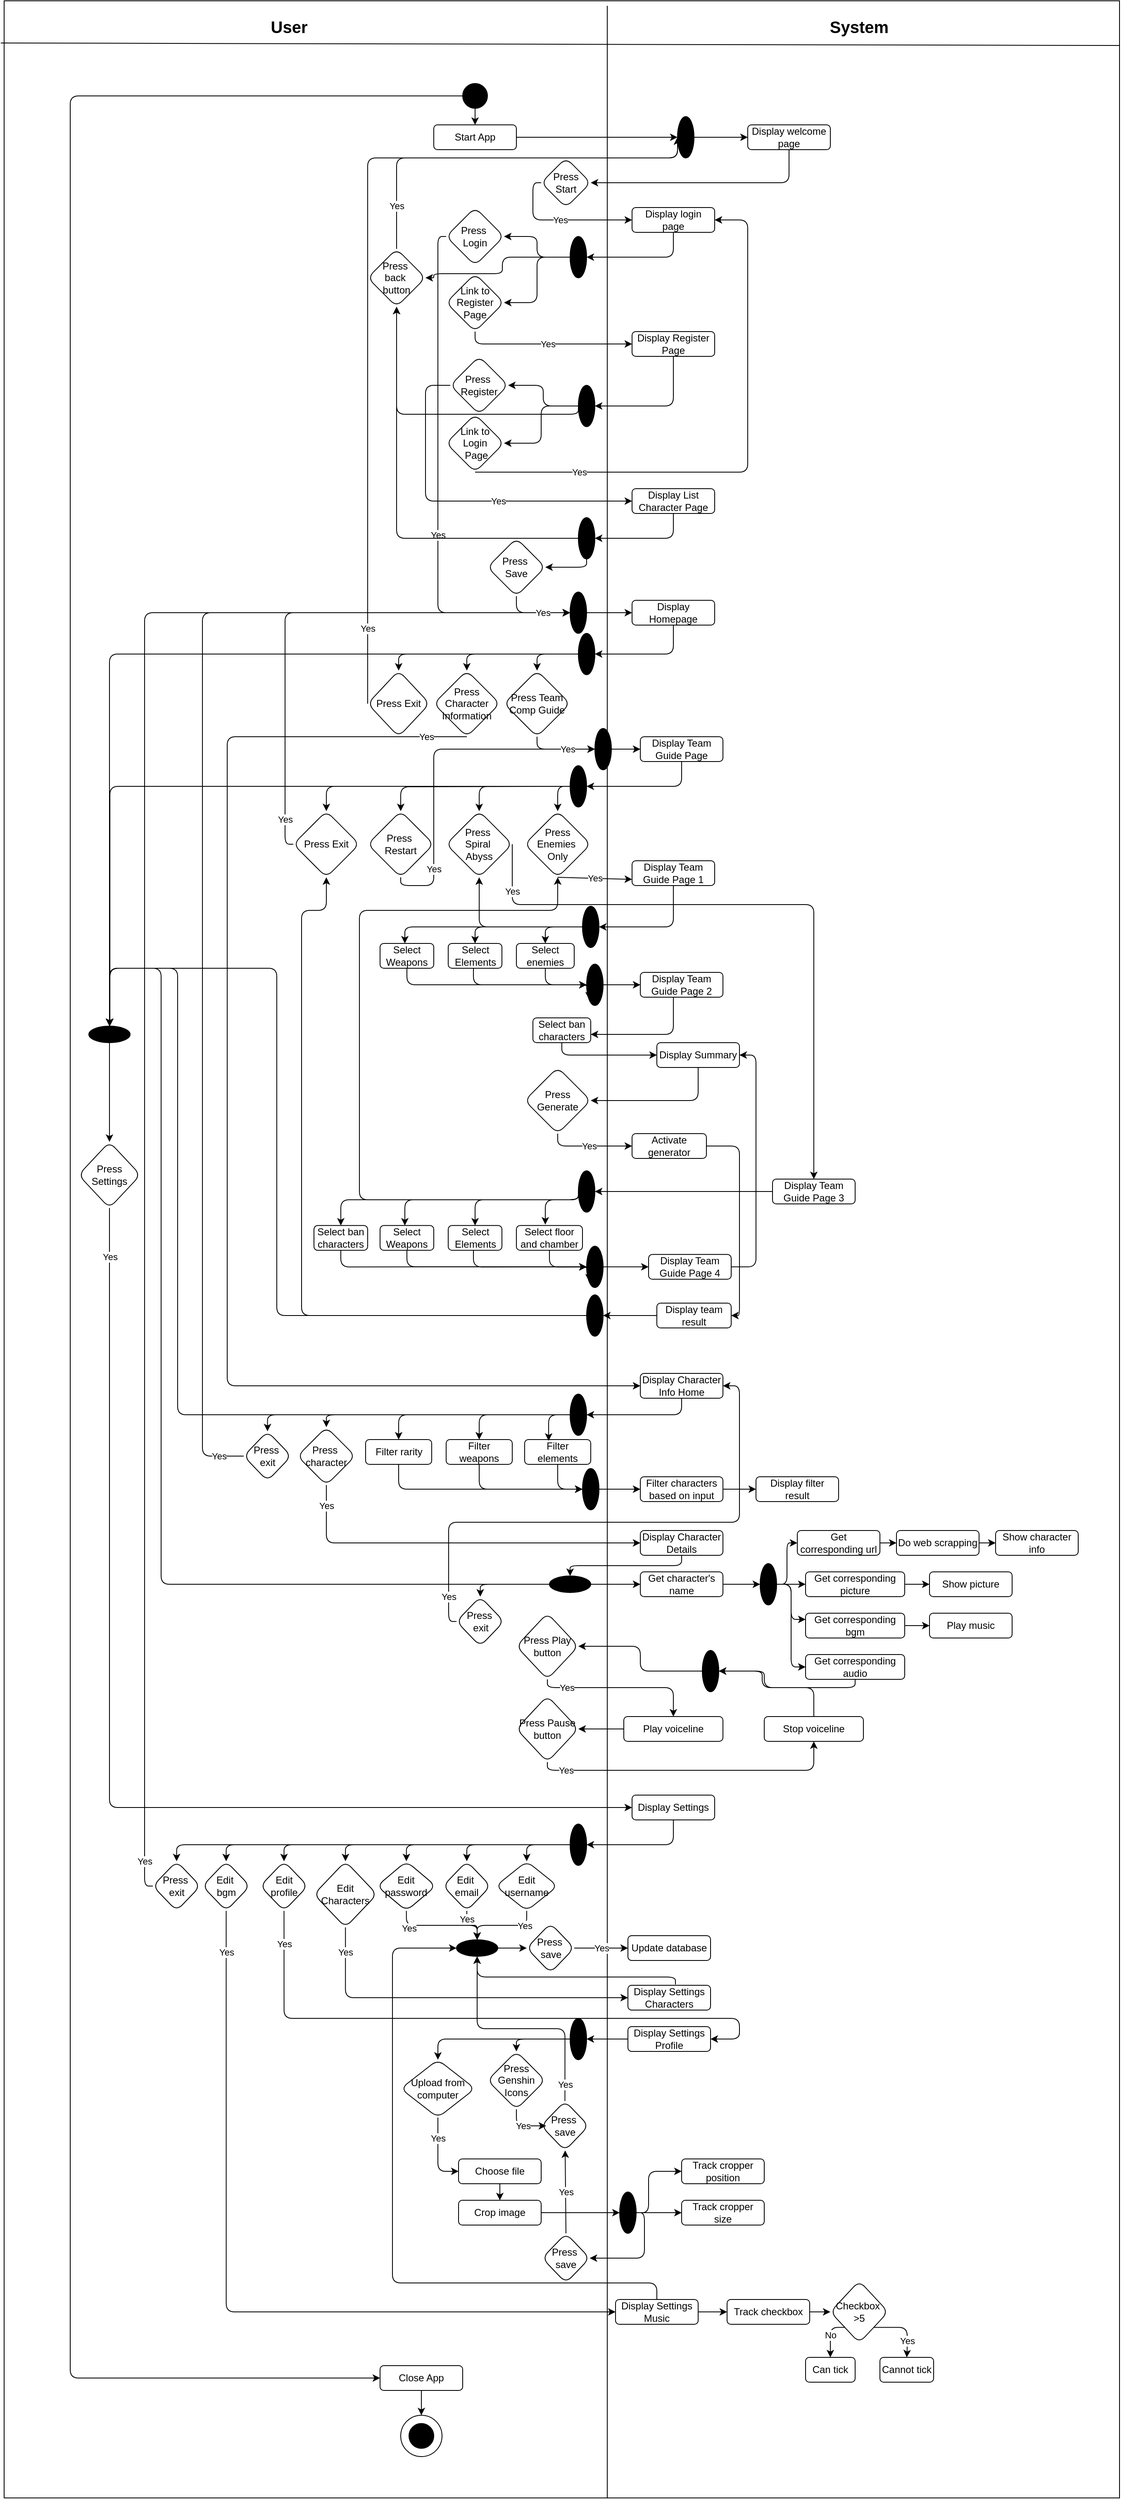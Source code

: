 <mxfile version="24.5.5" type="google">
  <diagram id="kgpKYQtTHZ0yAKxKKP6v" name="Page-1">
    <mxGraphModel grid="1" page="1" gridSize="10" guides="1" tooltips="1" connect="1" arrows="1" fold="1" pageScale="1" pageWidth="850" pageHeight="1100" math="0" shadow="0">
      <root>
        <mxCell id="0" />
        <mxCell id="1" parent="0" />
        <mxCell id="qGvWgmmT0ON_BAvx0_Q7-1" value="" style="rounded=0;whiteSpace=wrap;html=1;" vertex="1" parent="1">
          <mxGeometry x="-310" y="-240" width="1350" height="3020" as="geometry" />
        </mxCell>
        <mxCell id="rtPE3BVUv4YDp1QE3gb5-323" value="" style="ellipse;whiteSpace=wrap;html=1;aspect=fixed;rounded=1;" vertex="1" parent="1">
          <mxGeometry x="170" y="2680" width="50" height="50" as="geometry" />
        </mxCell>
        <mxCell id="rtPE3BVUv4YDp1QE3gb5-3" value="" style="endArrow=none;html=1;rounded=1;endSize=15;entryX=0.556;entryY=1;entryDx=0;entryDy=0;exitX=0.556;exitY=0.002;exitDx=0;exitDy=0;exitPerimeter=0;entryPerimeter=0;" edge="1" parent="1">
          <mxGeometry width="50" height="50" relative="1" as="geometry">
            <mxPoint x="420.0" y="-233.96" as="sourcePoint" />
            <mxPoint x="420.0" y="2780" as="targetPoint" />
          </mxGeometry>
        </mxCell>
        <mxCell id="rtPE3BVUv4YDp1QE3gb5-4" value="&lt;font style=&quot;font-size: 20px;&quot;&gt;User&lt;/font&gt;" style="text;strokeColor=none;align=center;fillColor=none;html=1;verticalAlign=middle;whiteSpace=wrap;rounded=0;fontStyle=1;fontSize=20;" vertex="1" parent="1">
          <mxGeometry x="5" y="-230" width="60" height="41" as="geometry" />
        </mxCell>
        <mxCell id="rtPE3BVUv4YDp1QE3gb5-5" value="&lt;font style=&quot;font-size: 20px;&quot;&gt;System&lt;/font&gt;" style="text;strokeColor=none;align=center;fillColor=none;html=1;verticalAlign=middle;whiteSpace=wrap;rounded=0;fontStyle=1;fontSize=20;" vertex="1" parent="1">
          <mxGeometry x="695" y="-230" width="60" height="41" as="geometry" />
        </mxCell>
        <mxCell id="rtPE3BVUv4YDp1QE3gb5-6" value="" style="endArrow=none;html=1;rounded=1;entryX=0.999;entryY=0.028;entryDx=0;entryDy=0;entryPerimeter=0;exitX=-0.004;exitY=0.027;exitDx=0;exitDy=0;exitPerimeter=0;labelBorderColor=default;" edge="1" parent="1">
          <mxGeometry width="50" height="50" relative="1" as="geometry">
            <mxPoint x="-314.05" y="-189.0" as="sourcePoint" />
            <mxPoint x="1040" y="-185.98" as="targetPoint" />
          </mxGeometry>
        </mxCell>
        <mxCell id="rtPE3BVUv4YDp1QE3gb5-7" value="" style="ellipse;whiteSpace=wrap;html=1;aspect=fixed;rounded=1;fillColor=#000000;" vertex="1" parent="1">
          <mxGeometry x="245" y="-140" width="30" height="30" as="geometry" />
        </mxCell>
        <mxCell id="rtPE3BVUv4YDp1QE3gb5-8" value="Start App" style="rounded=1;whiteSpace=wrap;html=1;" vertex="1" parent="1">
          <mxGeometry x="210" y="-90" width="100" height="30" as="geometry" />
        </mxCell>
        <mxCell id="rtPE3BVUv4YDp1QE3gb5-9" value="Display welcome page" style="rounded=1;whiteSpace=wrap;html=1;" vertex="1" parent="1">
          <mxGeometry x="590" y="-90" width="100" height="30" as="geometry" />
        </mxCell>
        <mxCell id="rtPE3BVUv4YDp1QE3gb5-11" value="" style="endArrow=classic;html=1;rounded=1;exitX=1;exitY=0.5;exitDx=0;exitDy=0;entryX=0.5;entryY=1;entryDx=0;entryDy=0;edgeStyle=orthogonalEdgeStyle;" edge="1" parent="1" source="rtPE3BVUv4YDp1QE3gb5-8" target="rtPE3BVUv4YDp1QE3gb5-281">
          <mxGeometry width="50" height="50" relative="1" as="geometry">
            <mxPoint x="550" y="50" as="sourcePoint" />
            <mxPoint x="600" as="targetPoint" />
          </mxGeometry>
        </mxCell>
        <mxCell id="rtPE3BVUv4YDp1QE3gb5-12" value="" style="endArrow=classic;html=1;rounded=1;exitX=0.5;exitY=1;exitDx=0;exitDy=0;entryX=1;entryY=0.5;entryDx=0;entryDy=0;edgeStyle=orthogonalEdgeStyle;" edge="1" parent="1" source="rtPE3BVUv4YDp1QE3gb5-9" target="rtPE3BVUv4YDp1QE3gb5-16">
          <mxGeometry width="50" height="50" relative="1" as="geometry">
            <mxPoint x="320" y="-55" as="sourcePoint" />
            <mxPoint x="390" y="-15" as="targetPoint" />
          </mxGeometry>
        </mxCell>
        <mxCell id="rtPE3BVUv4YDp1QE3gb5-14" value="Display login page" style="rounded=1;whiteSpace=wrap;html=1;" vertex="1" parent="1">
          <mxGeometry x="450" y="10" width="100" height="30" as="geometry" />
        </mxCell>
        <mxCell id="rtPE3BVUv4YDp1QE3gb5-15" value="" style="endArrow=classic;html=1;rounded=1;entryX=0.5;entryY=0;entryDx=0;entryDy=0;exitX=0.5;exitY=1;exitDx=0;exitDy=0;" edge="1" parent="1" source="rtPE3BVUv4YDp1QE3gb5-7" target="rtPE3BVUv4YDp1QE3gb5-8">
          <mxGeometry width="50" height="50" relative="1" as="geometry">
            <mxPoint x="260" y="-95" as="sourcePoint" />
            <mxPoint x="440" y="-100" as="targetPoint" />
          </mxGeometry>
        </mxCell>
        <mxCell id="rtPE3BVUv4YDp1QE3gb5-16" value="Press Start" style="rhombus;whiteSpace=wrap;html=1;rounded=1;" vertex="1" parent="1">
          <mxGeometry x="340" y="-50" width="60" height="60" as="geometry" />
        </mxCell>
        <mxCell id="rtPE3BVUv4YDp1QE3gb5-18" value="Yes" style="endArrow=classic;html=1;rounded=1;exitX=0;exitY=0.5;exitDx=0;exitDy=0;edgeStyle=orthogonalEdgeStyle;entryX=0;entryY=0.5;entryDx=0;entryDy=0;" edge="1" parent="1" source="rtPE3BVUv4YDp1QE3gb5-16" target="rtPE3BVUv4YDp1QE3gb5-14">
          <mxGeometry width="50" height="50" relative="1" as="geometry">
            <mxPoint x="330" y="-10" as="sourcePoint" />
            <mxPoint x="220" y="25" as="targetPoint" />
          </mxGeometry>
        </mxCell>
        <mxCell id="rtPE3BVUv4YDp1QE3gb5-20" value="" style="ellipse;whiteSpace=wrap;html=1;rounded=1;rotation=90;fillColor=#000000;" vertex="1" parent="1">
          <mxGeometry x="360" y="60" width="50" height="20" as="geometry" />
        </mxCell>
        <mxCell id="rtPE3BVUv4YDp1QE3gb5-21" value="Press&amp;nbsp;&lt;div&gt;Login&lt;/div&gt;" style="rhombus;whiteSpace=wrap;html=1;rounded=1;" vertex="1" parent="1">
          <mxGeometry x="225" y="10" width="70" height="70" as="geometry" />
        </mxCell>
        <mxCell id="rtPE3BVUv4YDp1QE3gb5-22" value="Link to Register Page" style="rhombus;whiteSpace=wrap;html=1;rounded=1;" vertex="1" parent="1">
          <mxGeometry x="225" y="90" width="70" height="70" as="geometry" />
        </mxCell>
        <mxCell id="rtPE3BVUv4YDp1QE3gb5-23" value="" style="endArrow=classic;html=1;rounded=1;exitX=0.5;exitY=1;exitDx=0;exitDy=0;entryX=0.5;entryY=0;entryDx=0;entryDy=0;edgeStyle=orthogonalEdgeStyle;" edge="1" parent="1" source="rtPE3BVUv4YDp1QE3gb5-14" target="rtPE3BVUv4YDp1QE3gb5-20">
          <mxGeometry width="50" height="50" relative="1" as="geometry">
            <mxPoint x="570" y="90" as="sourcePoint" />
            <mxPoint x="430" y="120" as="targetPoint" />
          </mxGeometry>
        </mxCell>
        <mxCell id="rtPE3BVUv4YDp1QE3gb5-24" value="" style="endArrow=classic;html=1;rounded=1;exitX=0.5;exitY=1;exitDx=0;exitDy=0;entryX=1;entryY=0.5;entryDx=0;entryDy=0;edgeStyle=orthogonalEdgeStyle;" edge="1" parent="1" source="rtPE3BVUv4YDp1QE3gb5-20" target="rtPE3BVUv4YDp1QE3gb5-21">
          <mxGeometry width="50" height="50" relative="1" as="geometry">
            <mxPoint x="437.5" y="140" as="sourcePoint" />
            <mxPoint x="332.5" y="185" as="targetPoint" />
          </mxGeometry>
        </mxCell>
        <mxCell id="rtPE3BVUv4YDp1QE3gb5-25" value="" style="endArrow=classic;html=1;rounded=1;exitX=0.5;exitY=1;exitDx=0;exitDy=0;entryX=1;entryY=0.5;entryDx=0;entryDy=0;edgeStyle=orthogonalEdgeStyle;" edge="1" parent="1" source="rtPE3BVUv4YDp1QE3gb5-20" target="rtPE3BVUv4YDp1QE3gb5-22">
          <mxGeometry width="50" height="50" relative="1" as="geometry">
            <mxPoint x="385" y="80" as="sourcePoint" />
            <mxPoint x="310" y="105" as="targetPoint" />
          </mxGeometry>
        </mxCell>
        <mxCell id="rtPE3BVUv4YDp1QE3gb5-26" value="Display Register Page" style="rounded=1;whiteSpace=wrap;html=1;" vertex="1" parent="1">
          <mxGeometry x="450" y="160" width="100" height="30" as="geometry" />
        </mxCell>
        <mxCell id="rtPE3BVUv4YDp1QE3gb5-27" value="Yes" style="endArrow=classic;html=1;rounded=1;exitX=0.5;exitY=1;exitDx=0;exitDy=0;entryX=0;entryY=0.5;entryDx=0;entryDy=0;edgeStyle=orthogonalEdgeStyle;" edge="1" parent="1" source="rtPE3BVUv4YDp1QE3gb5-22" target="rtPE3BVUv4YDp1QE3gb5-26">
          <mxGeometry width="50" height="50" relative="1" as="geometry">
            <mxPoint x="385" y="80" as="sourcePoint" />
            <mxPoint x="305" y="175" as="targetPoint" />
          </mxGeometry>
        </mxCell>
        <mxCell id="rtPE3BVUv4YDp1QE3gb5-29" value="Link to Login&lt;div&gt;&amp;nbsp;Page&lt;/div&gt;" style="rhombus;whiteSpace=wrap;html=1;rounded=1;" vertex="1" parent="1">
          <mxGeometry x="225" y="260" width="70" height="70" as="geometry" />
        </mxCell>
        <mxCell id="rtPE3BVUv4YDp1QE3gb5-30" value="Press&amp;nbsp;&lt;div&gt;Register&lt;/div&gt;" style="rhombus;whiteSpace=wrap;html=1;rounded=1;" vertex="1" parent="1">
          <mxGeometry x="230" y="190" width="70" height="70" as="geometry" />
        </mxCell>
        <mxCell id="rtPE3BVUv4YDp1QE3gb5-31" value="" style="ellipse;whiteSpace=wrap;html=1;rounded=1;rotation=90;fillColor=#000000;" vertex="1" parent="1">
          <mxGeometry x="370" y="240" width="50" height="20" as="geometry" />
        </mxCell>
        <mxCell id="rtPE3BVUv4YDp1QE3gb5-32" value="" style="endArrow=classic;html=1;rounded=1;exitX=0.5;exitY=1;exitDx=0;exitDy=0;entryX=0.5;entryY=0;entryDx=0;entryDy=0;edgeStyle=orthogonalEdgeStyle;" edge="1" parent="1" source="rtPE3BVUv4YDp1QE3gb5-26" target="rtPE3BVUv4YDp1QE3gb5-31">
          <mxGeometry width="50" height="50" relative="1" as="geometry">
            <mxPoint x="480" y="230" as="sourcePoint" />
            <mxPoint x="410" y="310" as="targetPoint" />
          </mxGeometry>
        </mxCell>
        <mxCell id="rtPE3BVUv4YDp1QE3gb5-33" value="" style="endArrow=classic;html=1;rounded=1;exitX=0.5;exitY=1;exitDx=0;exitDy=0;edgeStyle=orthogonalEdgeStyle;" edge="1" parent="1" source="rtPE3BVUv4YDp1QE3gb5-31" target="rtPE3BVUv4YDp1QE3gb5-30">
          <mxGeometry width="50" height="50" relative="1" as="geometry">
            <mxPoint x="380" y="255" as="sourcePoint" />
            <mxPoint x="300" y="240" as="targetPoint" />
          </mxGeometry>
        </mxCell>
        <mxCell id="rtPE3BVUv4YDp1QE3gb5-34" value="" style="endArrow=classic;html=1;rounded=1;exitX=0.5;exitY=1;exitDx=0;exitDy=0;edgeStyle=orthogonalEdgeStyle;entryX=1;entryY=0.5;entryDx=0;entryDy=0;" edge="1" parent="1" source="rtPE3BVUv4YDp1QE3gb5-31" target="rtPE3BVUv4YDp1QE3gb5-29">
          <mxGeometry width="50" height="50" relative="1" as="geometry">
            <mxPoint x="395" y="260" as="sourcePoint" />
            <mxPoint x="310" y="235" as="targetPoint" />
          </mxGeometry>
        </mxCell>
        <mxCell id="rtPE3BVUv4YDp1QE3gb5-35" value="Yes" style="endArrow=classic;html=1;rounded=1;exitX=0.5;exitY=1;exitDx=0;exitDy=0;entryX=1;entryY=0.5;entryDx=0;entryDy=0;edgeStyle=orthogonalEdgeStyle;" edge="1" parent="1" source="rtPE3BVUv4YDp1QE3gb5-29" target="rtPE3BVUv4YDp1QE3gb5-14">
          <mxGeometry x="-0.626" width="50" height="50" relative="1" as="geometry">
            <mxPoint x="270" y="170" as="sourcePoint" />
            <mxPoint x="460" y="185" as="targetPoint" />
            <Array as="points">
              <mxPoint x="590" y="330" />
              <mxPoint x="590" y="25" />
            </Array>
            <mxPoint as="offset" />
          </mxGeometry>
        </mxCell>
        <mxCell id="rtPE3BVUv4YDp1QE3gb5-36" value="Display List Character Page" style="rounded=1;whiteSpace=wrap;html=1;" vertex="1" parent="1">
          <mxGeometry x="450" y="350" width="100" height="30" as="geometry" />
        </mxCell>
        <mxCell id="rtPE3BVUv4YDp1QE3gb5-37" value="Yes" style="endArrow=classic;html=1;rounded=1;exitX=0;exitY=0.5;exitDx=0;exitDy=0;edgeStyle=orthogonalEdgeStyle;entryX=0;entryY=0.5;entryDx=0;entryDy=0;" edge="1" parent="1" source="rtPE3BVUv4YDp1QE3gb5-30" target="rtPE3BVUv4YDp1QE3gb5-36">
          <mxGeometry x="0.227" width="50" height="50" relative="1" as="geometry">
            <mxPoint x="225" y="385" as="sourcePoint" />
            <mxPoint x="415" y="400" as="targetPoint" />
            <Array as="points">
              <mxPoint x="200" y="225" />
              <mxPoint x="200" y="365" />
            </Array>
            <mxPoint as="offset" />
          </mxGeometry>
        </mxCell>
        <mxCell id="rtPE3BVUv4YDp1QE3gb5-38" value="Press&amp;nbsp;&lt;div&gt;back&amp;nbsp;&lt;/div&gt;&lt;div&gt;button&lt;/div&gt;" style="rhombus;whiteSpace=wrap;html=1;rounded=1;" vertex="1" parent="1">
          <mxGeometry x="130" y="60" width="70" height="70" as="geometry" />
        </mxCell>
        <mxCell id="rtPE3BVUv4YDp1QE3gb5-39" value="" style="endArrow=classic;html=1;rounded=1;exitX=0.5;exitY=1;exitDx=0;exitDy=0;entryX=1;entryY=0.5;entryDx=0;entryDy=0;edgeStyle=orthogonalEdgeStyle;" edge="1" parent="1" source="rtPE3BVUv4YDp1QE3gb5-20" target="rtPE3BVUv4YDp1QE3gb5-38">
          <mxGeometry width="50" height="50" relative="1" as="geometry">
            <mxPoint x="385" y="80" as="sourcePoint" />
            <mxPoint x="305" y="65" as="targetPoint" />
            <Array as="points">
              <mxPoint x="293" y="70" />
              <mxPoint x="293" y="90" />
              <mxPoint x="210" y="90" />
            </Array>
          </mxGeometry>
        </mxCell>
        <mxCell id="rtPE3BVUv4YDp1QE3gb5-40" value="" style="endArrow=classic;html=1;rounded=1;exitX=0.5;exitY=1;exitDx=0;exitDy=0;edgeStyle=orthogonalEdgeStyle;" edge="1" parent="1" source="rtPE3BVUv4YDp1QE3gb5-31" target="rtPE3BVUv4YDp1QE3gb5-38">
          <mxGeometry width="50" height="50" relative="1" as="geometry">
            <mxPoint x="395" y="260" as="sourcePoint" />
            <mxPoint x="310" y="235" as="targetPoint" />
            <Array as="points">
              <mxPoint x="385" y="260" />
              <mxPoint x="165" y="260" />
            </Array>
          </mxGeometry>
        </mxCell>
        <mxCell id="rtPE3BVUv4YDp1QE3gb5-41" value="Yes" style="endArrow=classic;html=1;rounded=1;exitX=0.5;exitY=0;exitDx=0;exitDy=0;entryX=0.5;entryY=1;entryDx=0;entryDy=0;edgeStyle=orthogonalEdgeStyle;" edge="1" parent="1" source="rtPE3BVUv4YDp1QE3gb5-38" target="rtPE3BVUv4YDp1QE3gb5-281">
          <mxGeometry x="-0.779" width="50" height="50" relative="1" as="geometry">
            <mxPoint x="550" y="-40" as="sourcePoint" />
            <mxPoint x="410" y="-10" as="targetPoint" />
            <Array as="points">
              <mxPoint x="165" y="-50" />
            </Array>
            <mxPoint as="offset" />
          </mxGeometry>
        </mxCell>
        <mxCell id="rtPE3BVUv4YDp1QE3gb5-42" value="Press&amp;nbsp;&lt;div&gt;Save&lt;/div&gt;" style="rhombus;whiteSpace=wrap;html=1;rounded=1;" vertex="1" parent="1">
          <mxGeometry x="275" y="410" width="70" height="70" as="geometry" />
        </mxCell>
        <mxCell id="rtPE3BVUv4YDp1QE3gb5-43" value="" style="endArrow=classic;html=1;rounded=1;exitX=1;exitY=0.5;exitDx=0;exitDy=0;entryX=1;entryY=0.5;entryDx=0;entryDy=0;edgeStyle=orthogonalEdgeStyle;" edge="1" parent="1" source="rtPE3BVUv4YDp1QE3gb5-47" target="rtPE3BVUv4YDp1QE3gb5-42">
          <mxGeometry width="50" height="50" relative="1" as="geometry">
            <mxPoint x="545" y="420" as="sourcePoint" />
            <mxPoint x="450" y="480" as="targetPoint" />
          </mxGeometry>
        </mxCell>
        <mxCell id="rtPE3BVUv4YDp1QE3gb5-44" value="Display Homepage" style="rounded=1;whiteSpace=wrap;html=1;" vertex="1" parent="1">
          <mxGeometry x="450" y="485" width="100" height="30" as="geometry" />
        </mxCell>
        <mxCell id="rtPE3BVUv4YDp1QE3gb5-46" value="Yes" style="endArrow=classic;html=1;rounded=1;exitX=0;exitY=0.5;exitDx=0;exitDy=0;edgeStyle=orthogonalEdgeStyle;entryX=0.5;entryY=1;entryDx=0;entryDy=0;" edge="1" parent="1" source="rtPE3BVUv4YDp1QE3gb5-21" target="rtPE3BVUv4YDp1QE3gb5-107">
          <mxGeometry x="0.185" width="50" height="50" relative="1" as="geometry">
            <mxPoint x="109.75" y="272.5" as="sourcePoint" />
            <mxPoint x="219.75" y="317.5" as="targetPoint" />
            <mxPoint as="offset" />
          </mxGeometry>
        </mxCell>
        <mxCell id="rtPE3BVUv4YDp1QE3gb5-48" value="" style="endArrow=classic;html=1;rounded=1;exitX=0.5;exitY=1;exitDx=0;exitDy=0;entryX=0.5;entryY=0;entryDx=0;entryDy=0;edgeStyle=orthogonalEdgeStyle;" edge="1" parent="1" source="rtPE3BVUv4YDp1QE3gb5-36" target="rtPE3BVUv4YDp1QE3gb5-47">
          <mxGeometry width="50" height="50" relative="1" as="geometry">
            <mxPoint x="500" y="380" as="sourcePoint" />
            <mxPoint x="345" y="435" as="targetPoint" />
          </mxGeometry>
        </mxCell>
        <mxCell id="rtPE3BVUv4YDp1QE3gb5-47" value="" style="ellipse;whiteSpace=wrap;html=1;rounded=1;rotation=90;fillColor=#000000;" vertex="1" parent="1">
          <mxGeometry x="370" y="400" width="50" height="20" as="geometry" />
        </mxCell>
        <mxCell id="rtPE3BVUv4YDp1QE3gb5-50" value="" style="endArrow=classic;html=1;rounded=1;exitX=0.5;exitY=1;exitDx=0;exitDy=0;entryX=0.5;entryY=1;entryDx=0;entryDy=0;edgeStyle=orthogonalEdgeStyle;" edge="1" parent="1" source="rtPE3BVUv4YDp1QE3gb5-47" target="rtPE3BVUv4YDp1QE3gb5-38">
          <mxGeometry width="50" height="50" relative="1" as="geometry">
            <mxPoint x="405" y="445" as="sourcePoint" />
            <mxPoint x="355" y="475" as="targetPoint" />
          </mxGeometry>
        </mxCell>
        <mxCell id="rtPE3BVUv4YDp1QE3gb5-51" value="Press Team Comp Guide" style="rhombus;whiteSpace=wrap;html=1;rounded=1;" vertex="1" parent="1">
          <mxGeometry x="295" y="570" width="80" height="80" as="geometry" />
        </mxCell>
        <mxCell id="rtPE3BVUv4YDp1QE3gb5-52" value="" style="ellipse;whiteSpace=wrap;html=1;rounded=1;rotation=90;fillColor=#000000;" vertex="1" parent="1">
          <mxGeometry x="370" y="540" width="50" height="20" as="geometry" />
        </mxCell>
        <mxCell id="rtPE3BVUv4YDp1QE3gb5-53" value="Press Character Information" style="rhombus;whiteSpace=wrap;html=1;rounded=1;" vertex="1" parent="1">
          <mxGeometry x="210" y="570" width="80" height="80" as="geometry" />
        </mxCell>
        <mxCell id="rtPE3BVUv4YDp1QE3gb5-54" value="Press Exit" style="rhombus;whiteSpace=wrap;html=1;rounded=1;" vertex="1" parent="1">
          <mxGeometry x="130" y="570" width="75" height="80" as="geometry" />
        </mxCell>
        <mxCell id="rtPE3BVUv4YDp1QE3gb5-55" value="Press Settings" style="rhombus;whiteSpace=wrap;html=1;rounded=1;" vertex="1" parent="1">
          <mxGeometry x="-220" y="1140" width="75" height="80" as="geometry" />
        </mxCell>
        <mxCell id="rtPE3BVUv4YDp1QE3gb5-56" value="" style="endArrow=classic;html=1;rounded=1;exitX=0.5;exitY=1;exitDx=0;exitDy=0;entryX=0.5;entryY=0;entryDx=0;entryDy=0;edgeStyle=orthogonalEdgeStyle;" edge="1" parent="1" source="rtPE3BVUv4YDp1QE3gb5-44" target="rtPE3BVUv4YDp1QE3gb5-52">
          <mxGeometry width="50" height="50" relative="1" as="geometry">
            <mxPoint x="535" y="560" as="sourcePoint" />
            <mxPoint x="440" y="590" as="targetPoint" />
          </mxGeometry>
        </mxCell>
        <mxCell id="rtPE3BVUv4YDp1QE3gb5-57" value="" style="endArrow=classic;html=1;rounded=1;exitX=0.5;exitY=1;exitDx=0;exitDy=0;entryX=0.5;entryY=0;entryDx=0;entryDy=0;edgeStyle=orthogonalEdgeStyle;" edge="1" parent="1" source="rtPE3BVUv4YDp1QE3gb5-52" target="rtPE3BVUv4YDp1QE3gb5-51">
          <mxGeometry width="50" height="50" relative="1" as="geometry">
            <mxPoint x="395" y="535" as="sourcePoint" />
            <mxPoint x="300" y="565" as="targetPoint" />
          </mxGeometry>
        </mxCell>
        <mxCell id="rtPE3BVUv4YDp1QE3gb5-58" value="" style="endArrow=classic;html=1;rounded=1;exitX=0.5;exitY=1;exitDx=0;exitDy=0;entryX=0.5;entryY=0;entryDx=0;entryDy=0;edgeStyle=orthogonalEdgeStyle;" edge="1" parent="1" source="rtPE3BVUv4YDp1QE3gb5-52" target="rtPE3BVUv4YDp1QE3gb5-53">
          <mxGeometry width="50" height="50" relative="1" as="geometry">
            <mxPoint x="395" y="560" as="sourcePoint" />
            <mxPoint x="345" y="580" as="targetPoint" />
          </mxGeometry>
        </mxCell>
        <mxCell id="rtPE3BVUv4YDp1QE3gb5-59" value="" style="endArrow=classic;html=1;rounded=1;exitX=0.5;exitY=1;exitDx=0;exitDy=0;entryX=0.5;entryY=0;entryDx=0;entryDy=0;edgeStyle=orthogonalEdgeStyle;" edge="1" parent="1" source="rtPE3BVUv4YDp1QE3gb5-52" target="rtPE3BVUv4YDp1QE3gb5-54">
          <mxGeometry width="50" height="50" relative="1" as="geometry">
            <mxPoint x="395" y="560" as="sourcePoint" />
            <mxPoint x="260" y="580" as="targetPoint" />
          </mxGeometry>
        </mxCell>
        <mxCell id="rtPE3BVUv4YDp1QE3gb5-60" value="Yes" style="endArrow=classic;html=1;rounded=1;exitX=0;exitY=0.5;exitDx=0;exitDy=0;edgeStyle=orthogonalEdgeStyle;entryX=0.5;entryY=1;entryDx=0;entryDy=0;" edge="1" parent="1" source="rtPE3BVUv4YDp1QE3gb5-54" target="rtPE3BVUv4YDp1QE3gb5-281">
          <mxGeometry x="-0.828" width="50" height="50" relative="1" as="geometry">
            <mxPoint x="180" y="660" as="sourcePoint" />
            <mxPoint x="320" y="685" as="targetPoint" />
            <Array as="points">
              <mxPoint x="130" y="-50" />
            </Array>
            <mxPoint as="offset" />
          </mxGeometry>
        </mxCell>
        <mxCell id="rtPE3BVUv4YDp1QE3gb5-61" value="" style="endArrow=classic;html=1;rounded=1;exitX=0.5;exitY=1;exitDx=0;exitDy=0;entryX=0.5;entryY=0;entryDx=0;entryDy=0;edgeStyle=orthogonalEdgeStyle;" edge="1" parent="1" source="rtPE3BVUv4YDp1QE3gb5-52" target="rtPE3BVUv4YDp1QE3gb5-161">
          <mxGeometry width="50" height="50" relative="1" as="geometry">
            <mxPoint x="395" y="560" as="sourcePoint" />
            <mxPoint x="178" y="580" as="targetPoint" />
          </mxGeometry>
        </mxCell>
        <mxCell id="rtPE3BVUv4YDp1QE3gb5-62" value="Display Team Guide Page" style="rounded=1;whiteSpace=wrap;html=1;" vertex="1" parent="1">
          <mxGeometry x="460" y="650" width="100" height="30" as="geometry" />
        </mxCell>
        <mxCell id="rtPE3BVUv4YDp1QE3gb5-64" value="Press Enemies&amp;nbsp;&lt;div&gt;Only&lt;/div&gt;" style="rhombus;whiteSpace=wrap;html=1;rounded=1;" vertex="1" parent="1">
          <mxGeometry x="320" y="740" width="80" height="80" as="geometry" />
        </mxCell>
        <mxCell id="rtPE3BVUv4YDp1QE3gb5-65" value="" style="ellipse;whiteSpace=wrap;html=1;rounded=1;rotation=90;fillColor=#000000;" vertex="1" parent="1">
          <mxGeometry x="360" y="700" width="50" height="20" as="geometry" />
        </mxCell>
        <mxCell id="rtPE3BVUv4YDp1QE3gb5-66" value="Press&amp;nbsp;&lt;div&gt;Spiral&amp;nbsp;&lt;/div&gt;&lt;div&gt;Abyss&lt;/div&gt;" style="rhombus;whiteSpace=wrap;html=1;rounded=1;" vertex="1" parent="1">
          <mxGeometry x="225" y="740" width="80" height="80" as="geometry" />
        </mxCell>
        <mxCell id="rtPE3BVUv4YDp1QE3gb5-67" value="" style="endArrow=classic;html=1;rounded=1;exitX=0.5;exitY=1;exitDx=0;exitDy=0;entryX=0.5;entryY=0;entryDx=0;entryDy=0;edgeStyle=orthogonalEdgeStyle;" edge="1" parent="1" source="rtPE3BVUv4YDp1QE3gb5-62" target="rtPE3BVUv4YDp1QE3gb5-65">
          <mxGeometry width="50" height="50" relative="1" as="geometry">
            <mxPoint x="505" y="710" as="sourcePoint" />
            <mxPoint x="410" y="740" as="targetPoint" />
          </mxGeometry>
        </mxCell>
        <mxCell id="rtPE3BVUv4YDp1QE3gb5-68" value="" style="endArrow=classic;html=1;rounded=1;exitX=0.5;exitY=1;exitDx=0;exitDy=0;edgeStyle=orthogonalEdgeStyle;" edge="1" parent="1" source="rtPE3BVUv4YDp1QE3gb5-65" target="rtPE3BVUv4YDp1QE3gb5-64">
          <mxGeometry width="50" height="50" relative="1" as="geometry">
            <mxPoint x="355" y="710" as="sourcePoint" />
            <mxPoint x="240" y="740" as="targetPoint" />
          </mxGeometry>
        </mxCell>
        <mxCell id="rtPE3BVUv4YDp1QE3gb5-69" value="" style="endArrow=classic;html=1;rounded=1;exitX=0.5;exitY=1;exitDx=0;exitDy=0;edgeStyle=orthogonalEdgeStyle;entryX=0.5;entryY=0;entryDx=0;entryDy=0;" edge="1" parent="1" source="rtPE3BVUv4YDp1QE3gb5-65" target="rtPE3BVUv4YDp1QE3gb5-66">
          <mxGeometry width="50" height="50" relative="1" as="geometry">
            <mxPoint x="385" y="720" as="sourcePoint" />
            <mxPoint x="360" y="750" as="targetPoint" />
          </mxGeometry>
        </mxCell>
        <mxCell id="rtPE3BVUv4YDp1QE3gb5-70" value="Display Team Guide Page 1" style="rounded=1;whiteSpace=wrap;html=1;" vertex="1" parent="1">
          <mxGeometry x="450" y="800" width="100" height="30" as="geometry" />
        </mxCell>
        <mxCell id="rtPE3BVUv4YDp1QE3gb5-73" value="Select enemies" style="rounded=1;whiteSpace=wrap;html=1;" vertex="1" parent="1">
          <mxGeometry x="310" y="900" width="70" height="30" as="geometry" />
        </mxCell>
        <mxCell id="rtPE3BVUv4YDp1QE3gb5-74" value="Select Elements" style="rounded=1;whiteSpace=wrap;html=1;" vertex="1" parent="1">
          <mxGeometry x="227.5" y="900" width="65" height="30" as="geometry" />
        </mxCell>
        <mxCell id="rtPE3BVUv4YDp1QE3gb5-75" value="Select Weapons" style="rounded=1;whiteSpace=wrap;html=1;" vertex="1" parent="1">
          <mxGeometry x="145" y="900" width="65" height="30" as="geometry" />
        </mxCell>
        <mxCell id="rtPE3BVUv4YDp1QE3gb5-76" value="" style="ellipse;whiteSpace=wrap;html=1;rounded=1;rotation=90;fillColor=#000000;" vertex="1" parent="1">
          <mxGeometry x="375" y="870" width="50" height="20" as="geometry" />
        </mxCell>
        <mxCell id="rtPE3BVUv4YDp1QE3gb5-78" value="" style="endArrow=classic;html=1;rounded=1;edgeStyle=orthogonalEdgeStyle;exitX=0.5;exitY=1;exitDx=0;exitDy=0;entryX=0.5;entryY=0;entryDx=0;entryDy=0;" edge="1" parent="1" source="rtPE3BVUv4YDp1QE3gb5-70" target="rtPE3BVUv4YDp1QE3gb5-76">
          <mxGeometry width="50" height="50" relative="1" as="geometry">
            <mxPoint x="560" y="890" as="sourcePoint" />
            <mxPoint x="445" y="920" as="targetPoint" />
            <Array as="points">
              <mxPoint x="500" y="880" />
            </Array>
          </mxGeometry>
        </mxCell>
        <mxCell id="rtPE3BVUv4YDp1QE3gb5-79" value="" style="endArrow=classic;html=1;rounded=1;edgeStyle=orthogonalEdgeStyle;exitX=0.5;exitY=1;exitDx=0;exitDy=0;entryX=0.5;entryY=0;entryDx=0;entryDy=0;" edge="1" parent="1" source="rtPE3BVUv4YDp1QE3gb5-76" target="rtPE3BVUv4YDp1QE3gb5-73">
          <mxGeometry width="50" height="50" relative="1" as="geometry">
            <mxPoint x="355" y="860" as="sourcePoint" />
            <mxPoint x="265" y="890" as="targetPoint" />
            <Array as="points">
              <mxPoint x="345" y="880" />
            </Array>
          </mxGeometry>
        </mxCell>
        <mxCell id="rtPE3BVUv4YDp1QE3gb5-80" value="" style="endArrow=classic;html=1;rounded=1;edgeStyle=orthogonalEdgeStyle;entryX=0.5;entryY=0;entryDx=0;entryDy=0;" edge="1" parent="1" target="rtPE3BVUv4YDp1QE3gb5-74">
          <mxGeometry width="50" height="50" relative="1" as="geometry">
            <mxPoint x="390" y="880" as="sourcePoint" />
            <mxPoint x="355" y="930" as="targetPoint" />
            <Array as="points">
              <mxPoint x="260" y="880" />
            </Array>
          </mxGeometry>
        </mxCell>
        <mxCell id="rtPE3BVUv4YDp1QE3gb5-81" value="" style="endArrow=classic;html=1;rounded=1;edgeStyle=orthogonalEdgeStyle;exitX=0.5;exitY=1;exitDx=0;exitDy=0;" edge="1" parent="1" source="rtPE3BVUv4YDp1QE3gb5-76" target="rtPE3BVUv4YDp1QE3gb5-75">
          <mxGeometry width="50" height="50" relative="1" as="geometry">
            <mxPoint x="305" y="870" as="sourcePoint" />
            <mxPoint x="175" y="910" as="targetPoint" />
            <Array as="points">
              <mxPoint x="175" y="880" />
            </Array>
          </mxGeometry>
        </mxCell>
        <mxCell id="rtPE3BVUv4YDp1QE3gb5-82" value="" style="endArrow=classic;html=1;rounded=1;edgeStyle=orthogonalEdgeStyle;exitX=0.5;exitY=1;exitDx=0;exitDy=0;entryX=0.5;entryY=1;entryDx=0;entryDy=0;" edge="1" parent="1" source="rtPE3BVUv4YDp1QE3gb5-76" target="rtPE3BVUv4YDp1QE3gb5-66">
          <mxGeometry width="50" height="50" relative="1" as="geometry">
            <mxPoint x="335" y="830" as="sourcePoint" />
            <mxPoint x="245" y="860" as="targetPoint" />
            <Array as="points">
              <mxPoint x="265" y="880" />
            </Array>
          </mxGeometry>
        </mxCell>
        <mxCell id="rtPE3BVUv4YDp1QE3gb5-83" value="Display Team Guide Page 2" style="rounded=1;whiteSpace=wrap;html=1;" vertex="1" parent="1">
          <mxGeometry x="460" y="935" width="100" height="30" as="geometry" />
        </mxCell>
        <mxCell id="rtPE3BVUv4YDp1QE3gb5-86" value="D" style="ellipse;whiteSpace=wrap;html=1;rounded=1;rotation=90;fillColor=#000000;" vertex="1" parent="1">
          <mxGeometry x="380" y="940" width="50" height="20" as="geometry" />
        </mxCell>
        <mxCell id="rtPE3BVUv4YDp1QE3gb5-88" value="" style="endArrow=classic;html=1;rounded=1;exitX=0.5;exitY=1;exitDx=0;exitDy=0;edgeStyle=orthogonalEdgeStyle;entryX=1;entryY=1;entryDx=0;entryDy=0;" edge="1" parent="1" source="rtPE3BVUv4YDp1QE3gb5-75" target="rtPE3BVUv4YDp1QE3gb5-86">
          <mxGeometry x="0.224" width="50" height="50" relative="1" as="geometry">
            <mxPoint x="170" y="950" as="sourcePoint" />
            <mxPoint x="270" y="965" as="targetPoint" />
            <Array as="points">
              <mxPoint x="178" y="950" />
              <mxPoint x="398" y="950" />
            </Array>
            <mxPoint as="offset" />
          </mxGeometry>
        </mxCell>
        <mxCell id="rtPE3BVUv4YDp1QE3gb5-90" value="" style="endArrow=classic;html=1;rounded=1;exitX=0.5;exitY=1;exitDx=0;exitDy=0;edgeStyle=orthogonalEdgeStyle;entryX=0.5;entryY=1;entryDx=0;entryDy=0;" edge="1" parent="1" target="rtPE3BVUv4YDp1QE3gb5-86">
          <mxGeometry x="0.224" width="50" height="50" relative="1" as="geometry">
            <mxPoint x="258" y="930" as="sourcePoint" />
            <mxPoint x="478" y="968" as="targetPoint" />
            <Array as="points">
              <mxPoint x="258" y="950" />
            </Array>
            <mxPoint as="offset" />
          </mxGeometry>
        </mxCell>
        <mxCell id="rtPE3BVUv4YDp1QE3gb5-96" value="Select ban characters" style="rounded=1;whiteSpace=wrap;html=1;" vertex="1" parent="1">
          <mxGeometry x="330" y="990" width="70" height="30" as="geometry" />
        </mxCell>
        <mxCell id="rtPE3BVUv4YDp1QE3gb5-97" value="" style="endArrow=classic;html=1;rounded=1;edgeStyle=orthogonalEdgeStyle;" edge="1" parent="1" source="rtPE3BVUv4YDp1QE3gb5-83" target="rtPE3BVUv4YDp1QE3gb5-96">
          <mxGeometry width="50" height="50" relative="1" as="geometry">
            <mxPoint x="500" y="980" as="sourcePoint" />
            <mxPoint x="410" y="1010" as="targetPoint" />
            <Array as="points">
              <mxPoint x="500" y="1010" />
            </Array>
          </mxGeometry>
        </mxCell>
        <mxCell id="rtPE3BVUv4YDp1QE3gb5-98" value="" style="endArrow=classic;html=1;rounded=1;exitX=0.5;exitY=0;exitDx=0;exitDy=0;entryX=0;entryY=0.5;entryDx=0;entryDy=0;" edge="1" parent="1" source="rtPE3BVUv4YDp1QE3gb5-86" target="rtPE3BVUv4YDp1QE3gb5-83">
          <mxGeometry x="0.224" width="50" height="50" relative="1" as="geometry">
            <mxPoint x="423" y="940" as="sourcePoint" />
            <mxPoint x="460" y="980" as="targetPoint" />
            <mxPoint as="offset" />
          </mxGeometry>
        </mxCell>
        <mxCell id="rtPE3BVUv4YDp1QE3gb5-99" value="Display Summary" style="rounded=1;whiteSpace=wrap;html=1;" vertex="1" parent="1">
          <mxGeometry x="480" y="1020" width="100" height="30" as="geometry" />
        </mxCell>
        <mxCell id="rtPE3BVUv4YDp1QE3gb5-100" value="" style="endArrow=classic;html=1;rounded=1;exitX=0.5;exitY=1;exitDx=0;exitDy=0;entryX=0;entryY=0.5;entryDx=0;entryDy=0;edgeStyle=orthogonalEdgeStyle;" edge="1" parent="1" source="rtPE3BVUv4YDp1QE3gb5-96" target="rtPE3BVUv4YDp1QE3gb5-99">
          <mxGeometry width="50" height="50" relative="1" as="geometry">
            <mxPoint x="375" y="1030" as="sourcePoint" />
            <mxPoint x="275" y="1075" as="targetPoint" />
          </mxGeometry>
        </mxCell>
        <mxCell id="rtPE3BVUv4YDp1QE3gb5-101" value="Press&amp;nbsp;&lt;div&gt;Restart&lt;/div&gt;" style="rhombus;whiteSpace=wrap;html=1;rounded=1;" vertex="1" parent="1">
          <mxGeometry x="130" y="740" width="80" height="80" as="geometry" />
        </mxCell>
        <mxCell id="rtPE3BVUv4YDp1QE3gb5-102" value="" style="endArrow=classic;html=1;rounded=1;entryX=0.5;entryY=0;entryDx=0;entryDy=0;edgeStyle=orthogonalEdgeStyle;" edge="1" parent="1" target="rtPE3BVUv4YDp1QE3gb5-101">
          <mxGeometry width="50" height="50" relative="1" as="geometry">
            <mxPoint x="380" y="710" as="sourcePoint" />
            <mxPoint x="420" y="820" as="targetPoint" />
          </mxGeometry>
        </mxCell>
        <mxCell id="rtPE3BVUv4YDp1QE3gb5-103" value="Press Exit" style="rhombus;whiteSpace=wrap;html=1;rounded=1;" vertex="1" parent="1">
          <mxGeometry x="40" y="740" width="80" height="80" as="geometry" />
        </mxCell>
        <mxCell id="rtPE3BVUv4YDp1QE3gb5-104" value="" style="endArrow=classic;html=1;rounded=1;entryX=0.5;entryY=0;entryDx=0;entryDy=0;edgeStyle=orthogonalEdgeStyle;exitX=0.5;exitY=1;exitDx=0;exitDy=0;" edge="1" parent="1" source="rtPE3BVUv4YDp1QE3gb5-65" target="rtPE3BVUv4YDp1QE3gb5-103">
          <mxGeometry width="50" height="50" relative="1" as="geometry">
            <mxPoint x="290" y="710" as="sourcePoint" />
            <mxPoint x="80" y="740" as="targetPoint" />
          </mxGeometry>
        </mxCell>
        <mxCell id="rtPE3BVUv4YDp1QE3gb5-107" value="" style="ellipse;whiteSpace=wrap;html=1;rounded=1;rotation=90;fillColor=#000000;" vertex="1" parent="1">
          <mxGeometry x="360" y="490" width="50" height="20" as="geometry" />
        </mxCell>
        <mxCell id="rtPE3BVUv4YDp1QE3gb5-109" value="" style="endArrow=classic;html=1;rounded=1;exitX=0.5;exitY=0;exitDx=0;exitDy=0;entryX=0;entryY=0.5;entryDx=0;entryDy=0;" edge="1" parent="1" source="rtPE3BVUv4YDp1QE3gb5-107" target="rtPE3BVUv4YDp1QE3gb5-44">
          <mxGeometry width="50" height="50" relative="1" as="geometry">
            <mxPoint x="400" y="510" as="sourcePoint" />
            <mxPoint x="450" y="460" as="targetPoint" />
          </mxGeometry>
        </mxCell>
        <mxCell id="rtPE3BVUv4YDp1QE3gb5-111" value="" style="ellipse;whiteSpace=wrap;html=1;rounded=1;rotation=90;fillColor=#000000;" vertex="1" parent="1">
          <mxGeometry x="390" y="655" width="50" height="20" as="geometry" />
        </mxCell>
        <mxCell id="rtPE3BVUv4YDp1QE3gb5-114" value="Yes" style="endArrow=classic;html=1;rounded=1;exitX=0.5;exitY=1;exitDx=0;exitDy=0;entryX=0.5;entryY=1;entryDx=0;entryDy=0;edgeStyle=orthogonalEdgeStyle;" edge="1" parent="1" source="rtPE3BVUv4YDp1QE3gb5-101" target="rtPE3BVUv4YDp1QE3gb5-111">
          <mxGeometry x="-0.658" width="50" height="50" relative="1" as="geometry">
            <mxPoint x="370" y="780" as="sourcePoint" />
            <mxPoint x="420" y="730" as="targetPoint" />
            <Array as="points">
              <mxPoint x="170" y="830" />
              <mxPoint x="210" y="830" />
              <mxPoint x="210" y="665" />
            </Array>
            <mxPoint as="offset" />
          </mxGeometry>
        </mxCell>
        <mxCell id="rtPE3BVUv4YDp1QE3gb5-63" value="Yes" style="endArrow=classic;html=1;rounded=1;exitX=0.5;exitY=1;exitDx=0;exitDy=0;edgeStyle=orthogonalEdgeStyle;entryX=0.5;entryY=1;entryDx=0;entryDy=0;" edge="1" parent="1" source="rtPE3BVUv4YDp1QE3gb5-51" target="rtPE3BVUv4YDp1QE3gb5-111">
          <mxGeometry x="0.227" width="50" height="50" relative="1" as="geometry">
            <mxPoint x="310" y="670" as="sourcePoint" />
            <mxPoint x="450" y="695" as="targetPoint" />
            <Array as="points">
              <mxPoint x="335" y="665" />
            </Array>
            <mxPoint as="offset" />
          </mxGeometry>
        </mxCell>
        <mxCell id="rtPE3BVUv4YDp1QE3gb5-115" value="" style="endArrow=classic;html=1;rounded=1;exitX=0.5;exitY=0;exitDx=0;exitDy=0;entryX=0;entryY=0.5;entryDx=0;entryDy=0;" edge="1" parent="1" source="rtPE3BVUv4YDp1QE3gb5-111" target="rtPE3BVUv4YDp1QE3gb5-62">
          <mxGeometry width="50" height="50" relative="1" as="geometry">
            <mxPoint x="430" y="670" as="sourcePoint" />
            <mxPoint x="480" y="620" as="targetPoint" />
          </mxGeometry>
        </mxCell>
        <mxCell id="rtPE3BVUv4YDp1QE3gb5-117" value="Press Generate" style="rhombus;whiteSpace=wrap;html=1;rounded=1;" vertex="1" parent="1">
          <mxGeometry x="320" y="1050" width="80" height="80" as="geometry" />
        </mxCell>
        <mxCell id="rtPE3BVUv4YDp1QE3gb5-118" value="" style="endArrow=classic;html=1;rounded=1;entryX=1;entryY=0.5;entryDx=0;entryDy=0;exitX=0.5;exitY=1;exitDx=0;exitDy=0;edgeStyle=orthogonalEdgeStyle;" edge="1" parent="1" source="rtPE3BVUv4YDp1QE3gb5-99" target="rtPE3BVUv4YDp1QE3gb5-117">
          <mxGeometry width="50" height="50" relative="1" as="geometry">
            <mxPoint x="370" y="1140" as="sourcePoint" />
            <mxPoint x="420" y="1090" as="targetPoint" />
          </mxGeometry>
        </mxCell>
        <mxCell id="rtPE3BVUv4YDp1QE3gb5-119" value="Activate generator" style="rounded=1;whiteSpace=wrap;html=1;" vertex="1" parent="1">
          <mxGeometry x="450" y="1130" width="90" height="30" as="geometry" />
        </mxCell>
        <mxCell id="rtPE3BVUv4YDp1QE3gb5-120" value="Display team result" style="rounded=1;whiteSpace=wrap;html=1;" vertex="1" parent="1">
          <mxGeometry x="480" y="1335" width="90" height="30" as="geometry" />
        </mxCell>
        <mxCell id="rtPE3BVUv4YDp1QE3gb5-121" value="Display Team Guide Page 3" style="rounded=1;whiteSpace=wrap;html=1;" vertex="1" parent="1">
          <mxGeometry x="620" y="1185" width="100" height="30" as="geometry" />
        </mxCell>
        <mxCell id="rtPE3BVUv4YDp1QE3gb5-122" value="Yes" style="endArrow=classic;html=1;rounded=1;exitX=1;exitY=0.5;exitDx=0;exitDy=0;entryX=0.5;entryY=0;entryDx=0;entryDy=0;edgeStyle=orthogonalEdgeStyle;" edge="1" parent="1" source="rtPE3BVUv4YDp1QE3gb5-66" target="rtPE3BVUv4YDp1QE3gb5-121">
          <mxGeometry x="-0.853" width="50" height="50" relative="1" as="geometry">
            <mxPoint x="370" y="840" as="sourcePoint" />
            <mxPoint x="420" y="790" as="targetPoint" />
            <Array as="points">
              <mxPoint x="305" y="853" />
              <mxPoint x="670" y="853" />
            </Array>
            <mxPoint as="offset" />
          </mxGeometry>
        </mxCell>
        <mxCell id="rtPE3BVUv4YDp1QE3gb5-123" value="Yes" style="endArrow=classic;html=1;rounded=1;exitX=0.5;exitY=1;exitDx=0;exitDy=0;entryX=0;entryY=0.75;entryDx=0;entryDy=0;" edge="1" parent="1" source="rtPE3BVUv4YDp1QE3gb5-64" target="rtPE3BVUv4YDp1QE3gb5-70">
          <mxGeometry width="50" height="50" relative="1" as="geometry">
            <mxPoint x="390" y="930" as="sourcePoint" />
            <mxPoint x="440" y="880" as="targetPoint" />
          </mxGeometry>
        </mxCell>
        <mxCell id="rtPE3BVUv4YDp1QE3gb5-128" value="" style="ellipse;whiteSpace=wrap;html=1;rounded=1;rotation=90;fillColor=#000000;" vertex="1" parent="1">
          <mxGeometry x="370" y="1190" width="50" height="20" as="geometry" />
        </mxCell>
        <mxCell id="rtPE3BVUv4YDp1QE3gb5-130" value="" style="endArrow=classic;html=1;rounded=1;edgeStyle=orthogonalEdgeStyle;exitX=0.5;exitY=1;exitDx=0;exitDy=0;entryX=0.5;entryY=1;entryDx=0;entryDy=0;" edge="1" parent="1" source="rtPE3BVUv4YDp1QE3gb5-128" target="rtPE3BVUv4YDp1QE3gb5-64">
          <mxGeometry width="50" height="50" relative="1" as="geometry">
            <mxPoint x="335" y="1171.15" as="sourcePoint" />
            <mxPoint x="265" y="1161.15" as="targetPoint" />
            <Array as="points">
              <mxPoint x="385" y="1210" />
              <mxPoint x="120" y="1210" />
              <mxPoint x="120" y="860" />
              <mxPoint x="360" y="860" />
            </Array>
          </mxGeometry>
        </mxCell>
        <mxCell id="rtPE3BVUv4YDp1QE3gb5-131" value="" style="endArrow=classic;html=1;rounded=1;edgeStyle=orthogonalEdgeStyle;entryX=0.5;entryY=0;entryDx=0;entryDy=0;" edge="1" parent="1" target="rtPE3BVUv4YDp1QE3gb5-135">
          <mxGeometry width="50" height="50" relative="1" as="geometry">
            <mxPoint x="380" y="1210" as="sourcePoint" />
            <mxPoint x="260" y="1251.15" as="targetPoint" />
            <Array as="points">
              <mxPoint x="260" y="1210" />
            </Array>
          </mxGeometry>
        </mxCell>
        <mxCell id="rtPE3BVUv4YDp1QE3gb5-132" value="" style="endArrow=classic;html=1;rounded=1;edgeStyle=orthogonalEdgeStyle;exitX=0.5;exitY=1;exitDx=0;exitDy=0;" edge="1" parent="1" source="rtPE3BVUv4YDp1QE3gb5-128">
          <mxGeometry width="50" height="50" relative="1" as="geometry">
            <mxPoint x="355" y="1201.15" as="sourcePoint" />
            <mxPoint x="345" y="1240" as="targetPoint" />
            <Array as="points">
              <mxPoint x="385" y="1210" />
              <mxPoint x="345" y="1210" />
            </Array>
          </mxGeometry>
        </mxCell>
        <mxCell id="rtPE3BVUv4YDp1QE3gb5-133" value="" style="endArrow=classic;html=1;rounded=1;edgeStyle=orthogonalEdgeStyle;exitX=0.5;exitY=1;exitDx=0;exitDy=0;" edge="1" parent="1" source="rtPE3BVUv4YDp1QE3gb5-128" target="rtPE3BVUv4YDp1QE3gb5-134">
          <mxGeometry width="50" height="50" relative="1" as="geometry">
            <mxPoint x="305" y="1211.15" as="sourcePoint" />
            <mxPoint x="175" y="1251.15" as="targetPoint" />
            <Array as="points">
              <mxPoint x="385" y="1210" />
              <mxPoint x="175" y="1210" />
            </Array>
          </mxGeometry>
        </mxCell>
        <mxCell id="rtPE3BVUv4YDp1QE3gb5-134" value="Select Weapons" style="rounded=1;whiteSpace=wrap;html=1;" vertex="1" parent="1">
          <mxGeometry x="145" y="1241.15" width="65" height="30" as="geometry" />
        </mxCell>
        <mxCell id="rtPE3BVUv4YDp1QE3gb5-135" value="Select Elements" style="rounded=1;whiteSpace=wrap;html=1;" vertex="1" parent="1">
          <mxGeometry x="227.5" y="1241.15" width="65" height="30" as="geometry" />
        </mxCell>
        <mxCell id="rtPE3BVUv4YDp1QE3gb5-136" value="Select floor and chamber" style="rounded=1;whiteSpace=wrap;html=1;" vertex="1" parent="1">
          <mxGeometry x="310" y="1241.15" width="80" height="30" as="geometry" />
        </mxCell>
        <mxCell id="rtPE3BVUv4YDp1QE3gb5-137" value="" style="endArrow=classic;html=1;rounded=1;exitX=0.5;exitY=1;exitDx=0;exitDy=0;edgeStyle=orthogonalEdgeStyle;entryX=1;entryY=1;entryDx=0;entryDy=0;" edge="1" parent="1" source="rtPE3BVUv4YDp1QE3gb5-134" target="rtPE3BVUv4YDp1QE3gb5-140">
          <mxGeometry x="0.224" width="50" height="50" relative="1" as="geometry">
            <mxPoint x="170" y="1291.15" as="sourcePoint" />
            <mxPoint x="270" y="1306.15" as="targetPoint" />
            <Array as="points">
              <mxPoint x="178" y="1291" />
              <mxPoint x="398" y="1291" />
            </Array>
            <mxPoint as="offset" />
          </mxGeometry>
        </mxCell>
        <mxCell id="rtPE3BVUv4YDp1QE3gb5-138" value="" style="endArrow=classic;html=1;rounded=1;exitX=0.5;exitY=1;exitDx=0;exitDy=0;edgeStyle=orthogonalEdgeStyle;entryX=0.5;entryY=1;entryDx=0;entryDy=0;" edge="1" parent="1" target="rtPE3BVUv4YDp1QE3gb5-140">
          <mxGeometry x="0.224" width="50" height="50" relative="1" as="geometry">
            <mxPoint x="258" y="1271.15" as="sourcePoint" />
            <mxPoint x="478" y="1309.15" as="targetPoint" />
            <Array as="points">
              <mxPoint x="258" y="1291.15" />
            </Array>
            <mxPoint as="offset" />
          </mxGeometry>
        </mxCell>
        <mxCell id="rtPE3BVUv4YDp1QE3gb5-140" value="" style="ellipse;whiteSpace=wrap;html=1;rounded=1;rotation=90;fillColor=#000000;" vertex="1" parent="1">
          <mxGeometry x="380" y="1281.15" width="50" height="20" as="geometry" />
        </mxCell>
        <mxCell id="rtPE3BVUv4YDp1QE3gb5-142" value="" style="endArrow=classic;html=1;rounded=1;entryX=0.5;entryY=0;entryDx=0;entryDy=0;exitX=0;exitY=0.5;exitDx=0;exitDy=0;" edge="1" parent="1" source="rtPE3BVUv4YDp1QE3gb5-121" target="rtPE3BVUv4YDp1QE3gb5-128">
          <mxGeometry width="50" height="50" relative="1" as="geometry">
            <mxPoint x="500" y="1230" as="sourcePoint" />
            <mxPoint x="550" y="1180" as="targetPoint" />
          </mxGeometry>
        </mxCell>
        <mxCell id="rtPE3BVUv4YDp1QE3gb5-143" value="Display Team Guide Page 4" style="rounded=1;whiteSpace=wrap;html=1;" vertex="1" parent="1">
          <mxGeometry x="470" y="1276.15" width="100" height="30" as="geometry" />
        </mxCell>
        <mxCell id="rtPE3BVUv4YDp1QE3gb5-144" value="Select ban characters" style="rounded=1;whiteSpace=wrap;html=1;" vertex="1" parent="1">
          <mxGeometry x="65" y="1241.15" width="65" height="30" as="geometry" />
        </mxCell>
        <mxCell id="rtPE3BVUv4YDp1QE3gb5-147" value="" style="endArrow=classic;html=1;rounded=1;exitX=0.5;exitY=1;exitDx=0;exitDy=0;entryX=0.5;entryY=0;entryDx=0;entryDy=0;edgeStyle=orthogonalEdgeStyle;" edge="1" parent="1" source="rtPE3BVUv4YDp1QE3gb5-128" target="rtPE3BVUv4YDp1QE3gb5-144">
          <mxGeometry width="50" height="50" relative="1" as="geometry">
            <mxPoint x="260" y="1190" as="sourcePoint" />
            <mxPoint x="310" y="1140" as="targetPoint" />
            <Array as="points">
              <mxPoint x="385" y="1210" />
              <mxPoint x="98" y="1210" />
            </Array>
          </mxGeometry>
        </mxCell>
        <mxCell id="rtPE3BVUv4YDp1QE3gb5-148" value="" style="endArrow=classic;html=1;rounded=1;exitX=0.5;exitY=1;exitDx=0;exitDy=0;entryX=0.5;entryY=1;entryDx=0;entryDy=0;edgeStyle=orthogonalEdgeStyle;" edge="1" parent="1" source="rtPE3BVUv4YDp1QE3gb5-144" target="rtPE3BVUv4YDp1QE3gb5-140">
          <mxGeometry width="50" height="50" relative="1" as="geometry">
            <mxPoint x="390" y="1340" as="sourcePoint" />
            <mxPoint x="440" y="1290" as="targetPoint" />
          </mxGeometry>
        </mxCell>
        <mxCell id="rtPE3BVUv4YDp1QE3gb5-149" value="" style="endArrow=classic;html=1;rounded=1;exitX=0.5;exitY=1;exitDx=0;exitDy=0;entryX=0.5;entryY=1;entryDx=0;entryDy=0;edgeStyle=orthogonalEdgeStyle;" edge="1" parent="1" source="rtPE3BVUv4YDp1QE3gb5-73" target="rtPE3BVUv4YDp1QE3gb5-86">
          <mxGeometry width="50" height="50" relative="1" as="geometry">
            <mxPoint x="340" y="960" as="sourcePoint" />
            <mxPoint x="390" y="910" as="targetPoint" />
          </mxGeometry>
        </mxCell>
        <mxCell id="rtPE3BVUv4YDp1QE3gb5-150" value="" style="endArrow=classic;html=1;rounded=1;exitX=0.5;exitY=1;exitDx=0;exitDy=0;entryX=0.5;entryY=1;entryDx=0;entryDy=0;edgeStyle=orthogonalEdgeStyle;" edge="1" parent="1" source="rtPE3BVUv4YDp1QE3gb5-136" target="rtPE3BVUv4YDp1QE3gb5-140">
          <mxGeometry width="50" height="50" relative="1" as="geometry">
            <mxPoint x="390" y="1250" as="sourcePoint" />
            <mxPoint x="440" y="1200" as="targetPoint" />
          </mxGeometry>
        </mxCell>
        <mxCell id="rtPE3BVUv4YDp1QE3gb5-151" value="" style="endArrow=classic;html=1;rounded=1;exitX=0.5;exitY=0;exitDx=0;exitDy=0;entryX=0;entryY=0.5;entryDx=0;entryDy=0;" edge="1" parent="1" source="rtPE3BVUv4YDp1QE3gb5-140" target="rtPE3BVUv4YDp1QE3gb5-143">
          <mxGeometry width="50" height="50" relative="1" as="geometry">
            <mxPoint x="390" y="1250" as="sourcePoint" />
            <mxPoint x="440" y="1200" as="targetPoint" />
          </mxGeometry>
        </mxCell>
        <mxCell id="rtPE3BVUv4YDp1QE3gb5-152" value="" style="endArrow=classic;html=1;rounded=1;exitX=1;exitY=0.5;exitDx=0;exitDy=0;edgeStyle=orthogonalEdgeStyle;entryX=1;entryY=0.5;entryDx=0;entryDy=0;" edge="1" parent="1" source="rtPE3BVUv4YDp1QE3gb5-143" target="rtPE3BVUv4YDp1QE3gb5-99">
          <mxGeometry width="50" height="50" relative="1" as="geometry">
            <mxPoint x="390" y="1250" as="sourcePoint" />
            <mxPoint x="440" y="1200" as="targetPoint" />
            <Array as="points">
              <mxPoint x="600" y="1291" />
              <mxPoint x="600" y="1035" />
            </Array>
          </mxGeometry>
        </mxCell>
        <mxCell id="rtPE3BVUv4YDp1QE3gb5-153" value="Yes" style="endArrow=classic;html=1;rounded=1;exitX=0.5;exitY=1;exitDx=0;exitDy=0;entryX=0;entryY=0.5;entryDx=0;entryDy=0;edgeStyle=orthogonalEdgeStyle;" edge="1" parent="1" source="rtPE3BVUv4YDp1QE3gb5-117" target="rtPE3BVUv4YDp1QE3gb5-119">
          <mxGeometry width="50" height="50" relative="1" as="geometry">
            <mxPoint x="390" y="1160" as="sourcePoint" />
            <mxPoint x="440" y="1110" as="targetPoint" />
          </mxGeometry>
        </mxCell>
        <mxCell id="rtPE3BVUv4YDp1QE3gb5-155" value="" style="endArrow=classic;html=1;rounded=1;exitX=1;exitY=0.5;exitDx=0;exitDy=0;entryX=1;entryY=0.5;entryDx=0;entryDy=0;edgeStyle=orthogonalEdgeStyle;" edge="1" parent="1" source="rtPE3BVUv4YDp1QE3gb5-119" target="rtPE3BVUv4YDp1QE3gb5-120">
          <mxGeometry width="50" height="50" relative="1" as="geometry">
            <mxPoint x="440" y="1300" as="sourcePoint" />
            <mxPoint x="490" y="1250" as="targetPoint" />
          </mxGeometry>
        </mxCell>
        <mxCell id="rtPE3BVUv4YDp1QE3gb5-156" value="" style="endArrow=classic;html=1;rounded=1;exitX=0;exitY=0.5;exitDx=0;exitDy=0;entryX=0.5;entryY=1;entryDx=0;entryDy=0;edgeStyle=orthogonalEdgeStyle;" edge="1" parent="1" source="rtPE3BVUv4YDp1QE3gb5-157" target="rtPE3BVUv4YDp1QE3gb5-103">
          <mxGeometry width="50" height="50" relative="1" as="geometry">
            <mxPoint x="370" y="1380" as="sourcePoint" />
            <mxPoint x="420" y="1330" as="targetPoint" />
            <Array as="points">
              <mxPoint x="405" y="1350" />
              <mxPoint x="50" y="1350" />
              <mxPoint x="50" y="860" />
              <mxPoint x="80" y="860" />
            </Array>
          </mxGeometry>
        </mxCell>
        <mxCell id="rtPE3BVUv4YDp1QE3gb5-157" value="" style="ellipse;whiteSpace=wrap;html=1;rounded=1;rotation=90;fillColor=#000000;" vertex="1" parent="1">
          <mxGeometry x="380" y="1340" width="50" height="20" as="geometry" />
        </mxCell>
        <mxCell id="rtPE3BVUv4YDp1QE3gb5-159" value="" style="endArrow=classic;html=1;rounded=1;exitX=0;exitY=0.5;exitDx=0;exitDy=0;entryX=0.5;entryY=0;entryDx=0;entryDy=0;" edge="1" parent="1" source="rtPE3BVUv4YDp1QE3gb5-120" target="rtPE3BVUv4YDp1QE3gb5-157">
          <mxGeometry width="50" height="50" relative="1" as="geometry">
            <mxPoint x="410" y="1375" as="sourcePoint" />
            <mxPoint x="460" y="1325" as="targetPoint" />
          </mxGeometry>
        </mxCell>
        <mxCell id="rtPE3BVUv4YDp1QE3gb5-160" value="" style="endArrow=classic;html=1;rounded=1;exitX=0.5;exitY=1;exitDx=0;exitDy=0;entryX=0.5;entryY=0;entryDx=0;entryDy=0;edgeStyle=orthogonalEdgeStyle;" edge="1" parent="1" source="rtPE3BVUv4YDp1QE3gb5-157" target="rtPE3BVUv4YDp1QE3gb5-161">
          <mxGeometry width="50" height="50" relative="1" as="geometry">
            <mxPoint x="225" y="1360" as="sourcePoint" />
            <mxPoint x="275" y="1310" as="targetPoint" />
            <Array as="points">
              <mxPoint x="20" y="1350" />
              <mxPoint x="20" y="930" />
              <mxPoint x="-182" y="930" />
            </Array>
          </mxGeometry>
        </mxCell>
        <mxCell id="rtPE3BVUv4YDp1QE3gb5-161" value="" style="ellipse;whiteSpace=wrap;html=1;rounded=1;rotation=0;fillColor=#000000;" vertex="1" parent="1">
          <mxGeometry x="-207.5" y="1000" width="50" height="20" as="geometry" />
        </mxCell>
        <mxCell id="rtPE3BVUv4YDp1QE3gb5-163" value="" style="endArrow=classic;html=1;rounded=1;exitX=0.5;exitY=1;exitDx=0;exitDy=0;" edge="1" parent="1" source="rtPE3BVUv4YDp1QE3gb5-161" target="rtPE3BVUv4YDp1QE3gb5-55">
          <mxGeometry width="50" height="50" relative="1" as="geometry">
            <mxPoint x="-157.5" y="975" as="sourcePoint" />
            <mxPoint x="-107.5" y="925" as="targetPoint" />
          </mxGeometry>
        </mxCell>
        <mxCell id="rtPE3BVUv4YDp1QE3gb5-164" value="" style="endArrow=classic;html=1;rounded=1;exitX=0.5;exitY=1;exitDx=0;exitDy=0;entryX=0.5;entryY=0;entryDx=0;entryDy=0;edgeStyle=orthogonalEdgeStyle;" edge="1" parent="1" source="rtPE3BVUv4YDp1QE3gb5-65" target="rtPE3BVUv4YDp1QE3gb5-161">
          <mxGeometry width="50" height="50" relative="1" as="geometry">
            <mxPoint x="140" y="840" as="sourcePoint" />
            <mxPoint x="190" y="790" as="targetPoint" />
            <Array as="points">
              <mxPoint x="-182" y="710" />
              <mxPoint x="-182" y="948" />
            </Array>
          </mxGeometry>
        </mxCell>
        <mxCell id="rtPE3BVUv4YDp1QE3gb5-165" value="Display Character Info Home" style="rounded=1;whiteSpace=wrap;html=1;" vertex="1" parent="1">
          <mxGeometry x="460" y="1420" width="100" height="30" as="geometry" />
        </mxCell>
        <mxCell id="rtPE3BVUv4YDp1QE3gb5-167" value="Yes" style="endArrow=classic;html=1;rounded=1;exitX=0.5;exitY=1;exitDx=0;exitDy=0;edgeStyle=orthogonalEdgeStyle;entryX=0;entryY=0.5;entryDx=0;entryDy=0;" edge="1" parent="1" source="rtPE3BVUv4YDp1QE3gb5-53" target="rtPE3BVUv4YDp1QE3gb5-165">
          <mxGeometry x="-0.937" width="50" height="50" relative="1" as="geometry">
            <mxPoint x="140" y="840" as="sourcePoint" />
            <mxPoint x="454" y="1440" as="targetPoint" />
            <Array as="points">
              <mxPoint x="-40" y="650" />
              <mxPoint x="-40" y="1435" />
            </Array>
            <mxPoint as="offset" />
          </mxGeometry>
        </mxCell>
        <mxCell id="rtPE3BVUv4YDp1QE3gb5-168" value="Filter elements" style="rounded=1;whiteSpace=wrap;html=1;" vertex="1" parent="1">
          <mxGeometry x="320" y="1500" width="80" height="30" as="geometry" />
        </mxCell>
        <mxCell id="rtPE3BVUv4YDp1QE3gb5-169" value="Filter weapons" style="rounded=1;whiteSpace=wrap;html=1;" vertex="1" parent="1">
          <mxGeometry x="225" y="1500" width="80" height="30" as="geometry" />
        </mxCell>
        <mxCell id="rtPE3BVUv4YDp1QE3gb5-170" value="Filter rarity" style="rounded=1;whiteSpace=wrap;html=1;" vertex="1" parent="1">
          <mxGeometry x="127.5" y="1500" width="80" height="30" as="geometry" />
        </mxCell>
        <mxCell id="rtPE3BVUv4YDp1QE3gb5-171" value="" style="endArrow=classic;html=1;rounded=1;exitX=0.5;exitY=1;exitDx=0;exitDy=0;entryX=0.5;entryY=0;entryDx=0;entryDy=0;edgeStyle=orthogonalEdgeStyle;" edge="1" parent="1" source="rtPE3BVUv4YDp1QE3gb5-165" target="rtPE3BVUv4YDp1QE3gb5-172">
          <mxGeometry width="50" height="50" relative="1" as="geometry">
            <mxPoint x="140" y="1490" as="sourcePoint" />
            <mxPoint x="190" y="1440" as="targetPoint" />
          </mxGeometry>
        </mxCell>
        <mxCell id="rtPE3BVUv4YDp1QE3gb5-172" value="" style="ellipse;whiteSpace=wrap;html=1;rounded=1;rotation=90;fillColor=#000000;" vertex="1" parent="1">
          <mxGeometry x="360" y="1460" width="50" height="20" as="geometry" />
        </mxCell>
        <mxCell id="rtPE3BVUv4YDp1QE3gb5-174" value="" style="endArrow=classic;html=1;rounded=1;exitX=0.5;exitY=1;exitDx=0;exitDy=0;entryX=0.363;entryY=0.05;entryDx=0;entryDy=0;entryPerimeter=0;edgeStyle=orthogonalEdgeStyle;" edge="1" parent="1" source="rtPE3BVUv4YDp1QE3gb5-172" target="rtPE3BVUv4YDp1QE3gb5-168">
          <mxGeometry width="50" height="50" relative="1" as="geometry">
            <mxPoint x="140" y="1490" as="sourcePoint" />
            <mxPoint x="190" y="1440" as="targetPoint" />
          </mxGeometry>
        </mxCell>
        <mxCell id="rtPE3BVUv4YDp1QE3gb5-175" value="" style="endArrow=classic;html=1;rounded=1;exitX=0.5;exitY=1;exitDx=0;exitDy=0;entryX=0.5;entryY=0;entryDx=0;entryDy=0;edgeStyle=orthogonalEdgeStyle;" edge="1" parent="1" source="rtPE3BVUv4YDp1QE3gb5-172" target="rtPE3BVUv4YDp1QE3gb5-169">
          <mxGeometry width="50" height="50" relative="1" as="geometry">
            <mxPoint x="140" y="1490" as="sourcePoint" />
            <mxPoint x="190" y="1440" as="targetPoint" />
          </mxGeometry>
        </mxCell>
        <mxCell id="rtPE3BVUv4YDp1QE3gb5-176" value="" style="endArrow=classic;html=1;rounded=1;entryX=0.5;entryY=0;entryDx=0;entryDy=0;edgeStyle=orthogonalEdgeStyle;" edge="1" parent="1" source="rtPE3BVUv4YDp1QE3gb5-172" target="rtPE3BVUv4YDp1QE3gb5-170">
          <mxGeometry width="50" height="50" relative="1" as="geometry">
            <mxPoint x="140" y="1490" as="sourcePoint" />
            <mxPoint x="190" y="1440" as="targetPoint" />
          </mxGeometry>
        </mxCell>
        <mxCell id="rtPE3BVUv4YDp1QE3gb5-177" value="Filter characters based on input" style="rounded=1;whiteSpace=wrap;html=1;" vertex="1" parent="1">
          <mxGeometry x="460" y="1545" width="100" height="30" as="geometry" />
        </mxCell>
        <mxCell id="rtPE3BVUv4YDp1QE3gb5-178" value="Display filter result" style="rounded=1;whiteSpace=wrap;html=1;" vertex="1" parent="1">
          <mxGeometry x="600" y="1545" width="100" height="30" as="geometry" />
        </mxCell>
        <mxCell id="rtPE3BVUv4YDp1QE3gb5-179" value="Press&amp;nbsp;&lt;div&gt;character&lt;/div&gt;" style="rhombus;whiteSpace=wrap;html=1;rounded=1;" vertex="1" parent="1">
          <mxGeometry x="45" y="1485" width="70" height="70" as="geometry" />
        </mxCell>
        <mxCell id="rtPE3BVUv4YDp1QE3gb5-180" value="" style="endArrow=classic;html=1;rounded=1;exitX=0.5;exitY=1;exitDx=0;exitDy=0;entryX=0.5;entryY=0;entryDx=0;entryDy=0;edgeStyle=orthogonalEdgeStyle;" edge="1" parent="1" source="rtPE3BVUv4YDp1QE3gb5-172" target="rtPE3BVUv4YDp1QE3gb5-179">
          <mxGeometry width="50" height="50" relative="1" as="geometry">
            <mxPoint x="140" y="1490" as="sourcePoint" />
            <mxPoint x="190" y="1440" as="targetPoint" />
          </mxGeometry>
        </mxCell>
        <mxCell id="rtPE3BVUv4YDp1QE3gb5-181" value="Yes" style="endArrow=classic;html=1;rounded=1;exitX=0;exitY=0.5;exitDx=0;exitDy=0;entryX=0.5;entryY=1;entryDx=0;entryDy=0;edgeStyle=orthogonalEdgeStyle;" edge="1" parent="1" source="rtPE3BVUv4YDp1QE3gb5-188" target="rtPE3BVUv4YDp1QE3gb5-107">
          <mxGeometry x="-0.96" width="50" height="50" relative="1" as="geometry">
            <mxPoint x="140" y="1490" as="sourcePoint" />
            <mxPoint x="190" y="1440" as="targetPoint" />
            <Array as="points">
              <mxPoint x="-70" y="1520" />
              <mxPoint x="-70" y="500" />
            </Array>
            <mxPoint as="offset" />
          </mxGeometry>
        </mxCell>
        <mxCell id="rtPE3BVUv4YDp1QE3gb5-108" value="Yes" style="endArrow=classic;html=1;rounded=1;exitX=0;exitY=0.5;exitDx=0;exitDy=0;entryX=0.5;entryY=1;entryDx=0;entryDy=0;edgeStyle=orthogonalEdgeStyle;" edge="1" parent="1" source="rtPE3BVUv4YDp1QE3gb5-103" target="rtPE3BVUv4YDp1QE3gb5-107">
          <mxGeometry x="-0.874" width="50" height="50" relative="1" as="geometry">
            <mxPoint x="40" y="780" as="sourcePoint" />
            <mxPoint x="450" y="505" as="targetPoint" />
            <Array as="points">
              <mxPoint x="30" y="780" />
              <mxPoint x="30" y="500" />
            </Array>
            <mxPoint as="offset" />
          </mxGeometry>
        </mxCell>
        <mxCell id="rtPE3BVUv4YDp1QE3gb5-182" value="" style="ellipse;whiteSpace=wrap;html=1;rounded=1;rotation=90;fillColor=#000000;" vertex="1" parent="1">
          <mxGeometry x="375" y="1550" width="50" height="20" as="geometry" />
        </mxCell>
        <mxCell id="rtPE3BVUv4YDp1QE3gb5-183" value="" style="endArrow=classic;html=1;rounded=1;exitX=0.5;exitY=1;exitDx=0;exitDy=0;entryX=0.5;entryY=1;entryDx=0;entryDy=0;edgeStyle=orthogonalEdgeStyle;" edge="1" parent="1" source="rtPE3BVUv4YDp1QE3gb5-168" target="rtPE3BVUv4YDp1QE3gb5-182">
          <mxGeometry width="50" height="50" relative="1" as="geometry">
            <mxPoint x="200" y="1560" as="sourcePoint" />
            <mxPoint x="250" y="1510" as="targetPoint" />
          </mxGeometry>
        </mxCell>
        <mxCell id="rtPE3BVUv4YDp1QE3gb5-184" value="" style="endArrow=classic;html=1;rounded=1;exitX=0.5;exitY=1;exitDx=0;exitDy=0;entryX=0.5;entryY=1;entryDx=0;entryDy=0;edgeStyle=orthogonalEdgeStyle;" edge="1" parent="1" source="rtPE3BVUv4YDp1QE3gb5-169" target="rtPE3BVUv4YDp1QE3gb5-182">
          <mxGeometry width="50" height="50" relative="1" as="geometry">
            <mxPoint x="200" y="1560" as="sourcePoint" />
            <mxPoint x="250" y="1510" as="targetPoint" />
          </mxGeometry>
        </mxCell>
        <mxCell id="rtPE3BVUv4YDp1QE3gb5-185" value="" style="endArrow=classic;html=1;rounded=1;exitX=0.5;exitY=1;exitDx=0;exitDy=0;edgeStyle=orthogonalEdgeStyle;" edge="1" parent="1" source="rtPE3BVUv4YDp1QE3gb5-170">
          <mxGeometry width="50" height="50" relative="1" as="geometry">
            <mxPoint x="200" y="1560" as="sourcePoint" />
            <mxPoint x="390" y="1560" as="targetPoint" />
            <Array as="points">
              <mxPoint x="168" y="1560" />
            </Array>
          </mxGeometry>
        </mxCell>
        <mxCell id="rtPE3BVUv4YDp1QE3gb5-186" value="" style="endArrow=classic;html=1;rounded=1;exitX=0.5;exitY=0;exitDx=0;exitDy=0;entryX=0;entryY=0.5;entryDx=0;entryDy=0;" edge="1" parent="1" source="rtPE3BVUv4YDp1QE3gb5-182" target="rtPE3BVUv4YDp1QE3gb5-177">
          <mxGeometry width="50" height="50" relative="1" as="geometry">
            <mxPoint x="390" y="1560" as="sourcePoint" />
            <mxPoint x="440" y="1510" as="targetPoint" />
          </mxGeometry>
        </mxCell>
        <mxCell id="rtPE3BVUv4YDp1QE3gb5-187" value="" style="endArrow=classic;html=1;rounded=1;exitX=1;exitY=0.5;exitDx=0;exitDy=0;entryX=0;entryY=0.5;entryDx=0;entryDy=0;" edge="1" parent="1" source="rtPE3BVUv4YDp1QE3gb5-177" target="rtPE3BVUv4YDp1QE3gb5-178">
          <mxGeometry width="50" height="50" relative="1" as="geometry">
            <mxPoint x="390" y="1560" as="sourcePoint" />
            <mxPoint x="440" y="1510" as="targetPoint" />
          </mxGeometry>
        </mxCell>
        <mxCell id="rtPE3BVUv4YDp1QE3gb5-188" value="Press&amp;nbsp;&lt;div&gt;exit&lt;/div&gt;" style="rhombus;whiteSpace=wrap;html=1;rounded=1;" vertex="1" parent="1">
          <mxGeometry x="-20" y="1490" width="57.5" height="60" as="geometry" />
        </mxCell>
        <mxCell id="rtPE3BVUv4YDp1QE3gb5-190" value="" style="endArrow=classic;html=1;rounded=1;exitX=0.5;exitY=1;exitDx=0;exitDy=0;entryX=0.5;entryY=0;entryDx=0;entryDy=0;edgeStyle=orthogonalEdgeStyle;" edge="1" parent="1" source="rtPE3BVUv4YDp1QE3gb5-172" target="rtPE3BVUv4YDp1QE3gb5-188">
          <mxGeometry width="50" height="50" relative="1" as="geometry">
            <mxPoint x="260" y="1540" as="sourcePoint" />
            <mxPoint x="310" y="1490" as="targetPoint" />
          </mxGeometry>
        </mxCell>
        <mxCell id="rtPE3BVUv4YDp1QE3gb5-191" value="Display Character Details" style="rounded=1;whiteSpace=wrap;html=1;" vertex="1" parent="1">
          <mxGeometry x="460" y="1610" width="100" height="30" as="geometry" />
        </mxCell>
        <mxCell id="rtPE3BVUv4YDp1QE3gb5-192" value="Yes" style="endArrow=classic;html=1;rounded=1;exitX=0.5;exitY=1;exitDx=0;exitDy=0;entryX=0;entryY=0.5;entryDx=0;entryDy=0;edgeStyle=orthogonalEdgeStyle;" edge="1" parent="1" source="rtPE3BVUv4YDp1QE3gb5-179" target="rtPE3BVUv4YDp1QE3gb5-191">
          <mxGeometry x="-0.889" width="50" height="50" relative="1" as="geometry">
            <mxPoint x="260" y="1640" as="sourcePoint" />
            <mxPoint x="310" y="1590" as="targetPoint" />
            <mxPoint as="offset" />
          </mxGeometry>
        </mxCell>
        <mxCell id="rtPE3BVUv4YDp1QE3gb5-193" value="Get character&#39;s name" style="rounded=1;whiteSpace=wrap;html=1;" vertex="1" parent="1">
          <mxGeometry x="460" y="1660" width="100" height="30" as="geometry" />
        </mxCell>
        <mxCell id="rtPE3BVUv4YDp1QE3gb5-194" value="Get corresponding url" style="rounded=1;whiteSpace=wrap;html=1;" vertex="1" parent="1">
          <mxGeometry x="650" y="1610" width="100" height="30" as="geometry" />
        </mxCell>
        <mxCell id="rtPE3BVUv4YDp1QE3gb5-195" value="Do web scrapping" style="rounded=1;whiteSpace=wrap;html=1;" vertex="1" parent="1">
          <mxGeometry x="770" y="1610" width="100" height="30" as="geometry" />
        </mxCell>
        <mxCell id="rtPE3BVUv4YDp1QE3gb5-197" value="" style="ellipse;whiteSpace=wrap;html=1;rounded=1;rotation=90;fillColor=#000000;" vertex="1" parent="1">
          <mxGeometry x="590" y="1665" width="50" height="20" as="geometry" />
        </mxCell>
        <mxCell id="rtPE3BVUv4YDp1QE3gb5-198" value="" style="endArrow=classic;html=1;rounded=1;exitX=1;exitY=0.5;exitDx=0;exitDy=0;entryX=0.5;entryY=1;entryDx=0;entryDy=0;" edge="1" parent="1" source="rtPE3BVUv4YDp1QE3gb5-193" target="rtPE3BVUv4YDp1QE3gb5-197">
          <mxGeometry width="50" height="50" relative="1" as="geometry">
            <mxPoint x="520" y="1740" as="sourcePoint" />
            <mxPoint x="570" y="1690" as="targetPoint" />
          </mxGeometry>
        </mxCell>
        <mxCell id="rtPE3BVUv4YDp1QE3gb5-200" value="Show character info" style="rounded=1;whiteSpace=wrap;html=1;" vertex="1" parent="1">
          <mxGeometry x="890" y="1610" width="100" height="30" as="geometry" />
        </mxCell>
        <mxCell id="rtPE3BVUv4YDp1QE3gb5-201" value="Get corresponding picture" style="rounded=1;whiteSpace=wrap;html=1;" vertex="1" parent="1">
          <mxGeometry x="660" y="1660" width="120" height="30" as="geometry" />
        </mxCell>
        <mxCell id="rtPE3BVUv4YDp1QE3gb5-202" value="Show picture" style="rounded=1;whiteSpace=wrap;html=1;" vertex="1" parent="1">
          <mxGeometry x="810" y="1660" width="100" height="30" as="geometry" />
        </mxCell>
        <mxCell id="rtPE3BVUv4YDp1QE3gb5-203" value="Get corresponding bgm" style="rounded=1;whiteSpace=wrap;html=1;" vertex="1" parent="1">
          <mxGeometry x="660" y="1710" width="120" height="30" as="geometry" />
        </mxCell>
        <mxCell id="rtPE3BVUv4YDp1QE3gb5-204" value="Play music" style="rounded=1;whiteSpace=wrap;html=1;" vertex="1" parent="1">
          <mxGeometry x="810" y="1710" width="100" height="30" as="geometry" />
        </mxCell>
        <mxCell id="rtPE3BVUv4YDp1QE3gb5-205" value="Get corresponding audio" style="rounded=1;whiteSpace=wrap;html=1;" vertex="1" parent="1">
          <mxGeometry x="660" y="1760" width="120" height="30" as="geometry" />
        </mxCell>
        <mxCell id="rtPE3BVUv4YDp1QE3gb5-206" value="" style="endArrow=classic;html=1;rounded=1;exitX=0.5;exitY=0;exitDx=0;exitDy=0;entryX=0;entryY=0.5;entryDx=0;entryDy=0;edgeStyle=orthogonalEdgeStyle;" edge="1" parent="1" source="rtPE3BVUv4YDp1QE3gb5-197" target="rtPE3BVUv4YDp1QE3gb5-194">
          <mxGeometry width="50" height="50" relative="1" as="geometry">
            <mxPoint x="620" y="1740" as="sourcePoint" />
            <mxPoint x="670" y="1690" as="targetPoint" />
          </mxGeometry>
        </mxCell>
        <mxCell id="rtPE3BVUv4YDp1QE3gb5-207" value="" style="endArrow=classic;html=1;rounded=1;exitX=0.5;exitY=0;exitDx=0;exitDy=0;entryX=0;entryY=0.5;entryDx=0;entryDy=0;edgeStyle=orthogonalEdgeStyle;" edge="1" parent="1" source="rtPE3BVUv4YDp1QE3gb5-197" target="rtPE3BVUv4YDp1QE3gb5-201">
          <mxGeometry width="50" height="50" relative="1" as="geometry">
            <mxPoint x="620" y="1740" as="sourcePoint" />
            <mxPoint x="670" y="1690" as="targetPoint" />
          </mxGeometry>
        </mxCell>
        <mxCell id="rtPE3BVUv4YDp1QE3gb5-208" value="" style="endArrow=classic;html=1;rounded=1;exitX=0.5;exitY=0;exitDx=0;exitDy=0;entryX=0;entryY=0.25;entryDx=0;entryDy=0;edgeStyle=orthogonalEdgeStyle;" edge="1" parent="1" source="rtPE3BVUv4YDp1QE3gb5-197" target="rtPE3BVUv4YDp1QE3gb5-203">
          <mxGeometry width="50" height="50" relative="1" as="geometry">
            <mxPoint x="620" y="1740" as="sourcePoint" />
            <mxPoint x="670" y="1690" as="targetPoint" />
          </mxGeometry>
        </mxCell>
        <mxCell id="rtPE3BVUv4YDp1QE3gb5-209" value="" style="endArrow=classic;html=1;rounded=1;exitX=0.5;exitY=0;exitDx=0;exitDy=0;entryX=0;entryY=0.5;entryDx=0;entryDy=0;edgeStyle=orthogonalEdgeStyle;" edge="1" parent="1" source="rtPE3BVUv4YDp1QE3gb5-197" target="rtPE3BVUv4YDp1QE3gb5-205">
          <mxGeometry width="50" height="50" relative="1" as="geometry">
            <mxPoint x="620" y="1740" as="sourcePoint" />
            <mxPoint x="670" y="1690" as="targetPoint" />
          </mxGeometry>
        </mxCell>
        <mxCell id="rtPE3BVUv4YDp1QE3gb5-210" value="" style="endArrow=classic;html=1;rounded=1;exitX=1;exitY=0.5;exitDx=0;exitDy=0;entryX=0;entryY=0.5;entryDx=0;entryDy=0;" edge="1" parent="1" source="rtPE3BVUv4YDp1QE3gb5-194" target="rtPE3BVUv4YDp1QE3gb5-195">
          <mxGeometry width="50" height="50" relative="1" as="geometry">
            <mxPoint x="620" y="1740" as="sourcePoint" />
            <mxPoint x="670" y="1690" as="targetPoint" />
          </mxGeometry>
        </mxCell>
        <mxCell id="rtPE3BVUv4YDp1QE3gb5-211" value="" style="endArrow=classic;html=1;rounded=1;entryX=0;entryY=0.5;entryDx=0;entryDy=0;" edge="1" parent="1" target="rtPE3BVUv4YDp1QE3gb5-200">
          <mxGeometry width="50" height="50" relative="1" as="geometry">
            <mxPoint x="870" y="1625" as="sourcePoint" />
            <mxPoint x="920" y="1575" as="targetPoint" />
          </mxGeometry>
        </mxCell>
        <mxCell id="rtPE3BVUv4YDp1QE3gb5-212" value="" style="endArrow=classic;html=1;rounded=1;exitX=1;exitY=0.5;exitDx=0;exitDy=0;entryX=0;entryY=0.5;entryDx=0;entryDy=0;" edge="1" parent="1" source="rtPE3BVUv4YDp1QE3gb5-201" target="rtPE3BVUv4YDp1QE3gb5-202">
          <mxGeometry width="50" height="50" relative="1" as="geometry">
            <mxPoint x="810" y="1700" as="sourcePoint" />
            <mxPoint x="860" y="1650" as="targetPoint" />
          </mxGeometry>
        </mxCell>
        <mxCell id="rtPE3BVUv4YDp1QE3gb5-213" value="" style="endArrow=classic;html=1;rounded=1;exitX=1;exitY=0.5;exitDx=0;exitDy=0;entryX=0;entryY=0.5;entryDx=0;entryDy=0;" edge="1" parent="1" source="rtPE3BVUv4YDp1QE3gb5-203" target="rtPE3BVUv4YDp1QE3gb5-204">
          <mxGeometry width="50" height="50" relative="1" as="geometry">
            <mxPoint x="800" y="1735" as="sourcePoint" />
            <mxPoint x="850" y="1685" as="targetPoint" />
          </mxGeometry>
        </mxCell>
        <mxCell id="rtPE3BVUv4YDp1QE3gb5-215" value="Press&amp;nbsp;&lt;span style=&quot;background-color: initial;&quot;&gt;Play button&lt;/span&gt;" style="rhombus;whiteSpace=wrap;html=1;rounded=1;" vertex="1" parent="1">
          <mxGeometry x="310" y="1710" width="75" height="80" as="geometry" />
        </mxCell>
        <mxCell id="rtPE3BVUv4YDp1QE3gb5-217" value="Play voiceline" style="rounded=1;whiteSpace=wrap;html=1;" vertex="1" parent="1">
          <mxGeometry x="440" y="1835" width="120" height="30" as="geometry" />
        </mxCell>
        <mxCell id="rtPE3BVUv4YDp1QE3gb5-218" value="Press&amp;nbsp;&lt;span style=&quot;background-color: initial;&quot;&gt;Pause button&lt;/span&gt;" style="rhombus;whiteSpace=wrap;html=1;rounded=1;" vertex="1" parent="1">
          <mxGeometry x="310" y="1810" width="75" height="80" as="geometry" />
        </mxCell>
        <mxCell id="rtPE3BVUv4YDp1QE3gb5-219" value="Stop voiceline" style="rounded=1;whiteSpace=wrap;html=1;" vertex="1" parent="1">
          <mxGeometry x="610" y="1835" width="120" height="30" as="geometry" />
        </mxCell>
        <mxCell id="rtPE3BVUv4YDp1QE3gb5-220" value="Yes" style="endArrow=classic;html=1;rounded=1;exitX=0.5;exitY=1;exitDx=0;exitDy=0;entryX=0.5;entryY=0;entryDx=0;entryDy=0;edgeStyle=orthogonalEdgeStyle;" edge="1" parent="1" source="rtPE3BVUv4YDp1QE3gb5-215" target="rtPE3BVUv4YDp1QE3gb5-217">
          <mxGeometry x="-0.671" width="50" height="50" relative="1" as="geometry">
            <mxPoint x="390" y="1840" as="sourcePoint" />
            <mxPoint x="440" y="1790" as="targetPoint" />
            <Array as="points">
              <mxPoint x="348" y="1800" />
              <mxPoint x="500" y="1800" />
            </Array>
            <mxPoint x="1" as="offset" />
          </mxGeometry>
        </mxCell>
        <mxCell id="rtPE3BVUv4YDp1QE3gb5-221" value="" style="endArrow=classic;html=1;rounded=1;exitX=0;exitY=0.5;exitDx=0;exitDy=0;entryX=1;entryY=0.5;entryDx=0;entryDy=0;" edge="1" parent="1" source="rtPE3BVUv4YDp1QE3gb5-217" target="rtPE3BVUv4YDp1QE3gb5-218">
          <mxGeometry width="50" height="50" relative="1" as="geometry">
            <mxPoint x="390" y="1840" as="sourcePoint" />
            <mxPoint x="440" y="1790" as="targetPoint" />
          </mxGeometry>
        </mxCell>
        <mxCell id="rtPE3BVUv4YDp1QE3gb5-222" value="Yes" style="endArrow=classic;html=1;rounded=1;exitX=0.5;exitY=1;exitDx=0;exitDy=0;entryX=0.5;entryY=1;entryDx=0;entryDy=0;edgeStyle=orthogonalEdgeStyle;" edge="1" parent="1" source="rtPE3BVUv4YDp1QE3gb5-218" target="rtPE3BVUv4YDp1QE3gb5-219">
          <mxGeometry x="-0.823" width="50" height="50" relative="1" as="geometry">
            <mxPoint x="390" y="1840" as="sourcePoint" />
            <mxPoint x="440" y="1790" as="targetPoint" />
            <mxPoint as="offset" />
          </mxGeometry>
        </mxCell>
        <mxCell id="rtPE3BVUv4YDp1QE3gb5-223" value="" style="ellipse;whiteSpace=wrap;html=1;rounded=1;rotation=90;fillColor=#000000;" vertex="1" parent="1">
          <mxGeometry x="520" y="1770" width="50" height="20" as="geometry" />
        </mxCell>
        <mxCell id="rtPE3BVUv4YDp1QE3gb5-224" value="" style="endArrow=classic;html=1;rounded=1;exitX=0.5;exitY=1;exitDx=0;exitDy=0;entryX=1;entryY=0.5;entryDx=0;entryDy=0;edgeStyle=orthogonalEdgeStyle;" edge="1" parent="1" source="rtPE3BVUv4YDp1QE3gb5-223" target="rtPE3BVUv4YDp1QE3gb5-215">
          <mxGeometry width="50" height="50" relative="1" as="geometry">
            <mxPoint x="390" y="1740" as="sourcePoint" />
            <mxPoint x="440" y="1690" as="targetPoint" />
          </mxGeometry>
        </mxCell>
        <mxCell id="rtPE3BVUv4YDp1QE3gb5-225" value="" style="endArrow=classic;html=1;rounded=1;exitX=0.5;exitY=1;exitDx=0;exitDy=0;entryX=0.5;entryY=0;entryDx=0;entryDy=0;edgeStyle=orthogonalEdgeStyle;" edge="1" parent="1" source="rtPE3BVUv4YDp1QE3gb5-205" target="rtPE3BVUv4YDp1QE3gb5-223">
          <mxGeometry width="50" height="50" relative="1" as="geometry">
            <mxPoint x="390" y="1740" as="sourcePoint" />
            <mxPoint x="440" y="1690" as="targetPoint" />
          </mxGeometry>
        </mxCell>
        <mxCell id="rtPE3BVUv4YDp1QE3gb5-226" value="" style="endArrow=classic;html=1;rounded=1;exitX=0.5;exitY=0;exitDx=0;exitDy=0;entryX=0.5;entryY=0;entryDx=0;entryDy=0;edgeStyle=orthogonalEdgeStyle;" edge="1" parent="1" source="rtPE3BVUv4YDp1QE3gb5-219" target="rtPE3BVUv4YDp1QE3gb5-223">
          <mxGeometry width="50" height="50" relative="1" as="geometry">
            <mxPoint x="390" y="1740" as="sourcePoint" />
            <mxPoint x="440" y="1690" as="targetPoint" />
            <Array as="points">
              <mxPoint x="670" y="1800" />
              <mxPoint x="610" y="1800" />
              <mxPoint x="610" y="1780" />
            </Array>
          </mxGeometry>
        </mxCell>
        <mxCell id="rtPE3BVUv4YDp1QE3gb5-227" value="" style="ellipse;whiteSpace=wrap;html=1;rounded=1;rotation=-180;fillColor=#000000;" vertex="1" parent="1">
          <mxGeometry x="350" y="1665" width="50" height="20" as="geometry" />
        </mxCell>
        <mxCell id="rtPE3BVUv4YDp1QE3gb5-228" value="" style="endArrow=classic;html=1;rounded=1;entryX=0.5;entryY=1;entryDx=0;entryDy=0;exitX=0.5;exitY=1;exitDx=0;exitDy=0;edgeStyle=orthogonalEdgeStyle;" edge="1" parent="1" source="rtPE3BVUv4YDp1QE3gb5-191" target="rtPE3BVUv4YDp1QE3gb5-227">
          <mxGeometry width="50" height="50" relative="1" as="geometry">
            <mxPoint x="340" y="1740" as="sourcePoint" />
            <mxPoint x="390" y="1690" as="targetPoint" />
          </mxGeometry>
        </mxCell>
        <mxCell id="rtPE3BVUv4YDp1QE3gb5-229" value="" style="endArrow=classic;html=1;rounded=1;exitX=0;exitY=0.5;exitDx=0;exitDy=0;entryX=0;entryY=0.5;entryDx=0;entryDy=0;edgeStyle=orthogonalEdgeStyle;" edge="1" parent="1" source="rtPE3BVUv4YDp1QE3gb5-227" target="rtPE3BVUv4YDp1QE3gb5-193">
          <mxGeometry width="50" height="50" relative="1" as="geometry">
            <mxPoint x="340" y="1740" as="sourcePoint" />
            <mxPoint x="390" y="1690" as="targetPoint" />
          </mxGeometry>
        </mxCell>
        <mxCell id="rtPE3BVUv4YDp1QE3gb5-230" value="Press&amp;nbsp;&lt;div&gt;exit&lt;/div&gt;" style="rhombus;whiteSpace=wrap;html=1;rounded=1;" vertex="1" parent="1">
          <mxGeometry x="237.5" y="1690" width="57.5" height="60" as="geometry" />
        </mxCell>
        <mxCell id="rtPE3BVUv4YDp1QE3gb5-231" value="" style="endArrow=classic;html=1;rounded=1;exitX=1;exitY=0.5;exitDx=0;exitDy=0;entryX=0.5;entryY=0;entryDx=0;entryDy=0;edgeStyle=orthogonalEdgeStyle;" edge="1" parent="1" source="rtPE3BVUv4YDp1QE3gb5-227" target="rtPE3BVUv4YDp1QE3gb5-230">
          <mxGeometry width="50" height="50" relative="1" as="geometry">
            <mxPoint x="220" y="1640" as="sourcePoint" />
            <mxPoint x="270" y="1590" as="targetPoint" />
          </mxGeometry>
        </mxCell>
        <mxCell id="rtPE3BVUv4YDp1QE3gb5-232" value="Yes" style="endArrow=classic;html=1;rounded=1;exitX=0;exitY=0.5;exitDx=0;exitDy=0;entryX=1;entryY=0.5;entryDx=0;entryDy=0;edgeStyle=orthogonalEdgeStyle;" edge="1" parent="1" source="rtPE3BVUv4YDp1QE3gb5-230" target="rtPE3BVUv4YDp1QE3gb5-165">
          <mxGeometry x="-0.881" width="50" height="50" relative="1" as="geometry">
            <mxPoint x="220" y="1640" as="sourcePoint" />
            <mxPoint x="270" y="1590" as="targetPoint" />
            <Array as="points">
              <mxPoint x="228" y="1720" />
              <mxPoint x="228" y="1600" />
              <mxPoint x="580" y="1600" />
              <mxPoint x="580" y="1435" />
            </Array>
            <mxPoint as="offset" />
          </mxGeometry>
        </mxCell>
        <mxCell id="rtPE3BVUv4YDp1QE3gb5-234" value="" style="endArrow=classic;html=1;rounded=1;exitX=0.5;exitY=1;exitDx=0;exitDy=0;edgeStyle=orthogonalEdgeStyle;" edge="1" parent="1" source="rtPE3BVUv4YDp1QE3gb5-172">
          <mxGeometry width="50" height="50" relative="1" as="geometry">
            <mxPoint x="360" y="1450" as="sourcePoint" />
            <mxPoint x="-182" y="1000" as="targetPoint" />
            <Array as="points">
              <mxPoint x="-100" y="1470" />
              <mxPoint x="-100" y="930" />
              <mxPoint x="-182" y="930" />
            </Array>
          </mxGeometry>
        </mxCell>
        <mxCell id="rtPE3BVUv4YDp1QE3gb5-239" value="" style="endArrow=classic;html=1;rounded=1;exitX=1;exitY=0.5;exitDx=0;exitDy=0;edgeStyle=orthogonalEdgeStyle;" edge="1" parent="1" source="rtPE3BVUv4YDp1QE3gb5-227">
          <mxGeometry width="50" height="50" relative="1" as="geometry">
            <mxPoint x="220" y="1640" as="sourcePoint" />
            <mxPoint x="-182" y="1010" as="targetPoint" />
            <Array as="points">
              <mxPoint x="-120" y="1675" />
              <mxPoint x="-120" y="930" />
              <mxPoint x="-182" y="930" />
            </Array>
          </mxGeometry>
        </mxCell>
        <mxCell id="rtPE3BVUv4YDp1QE3gb5-240" value="Display Settings" style="rounded=1;whiteSpace=wrap;html=1;" vertex="1" parent="1">
          <mxGeometry x="450" y="1930" width="100" height="30" as="geometry" />
        </mxCell>
        <mxCell id="rtPE3BVUv4YDp1QE3gb5-241" value="Yes" style="endArrow=classic;html=1;rounded=1;exitX=0.5;exitY=1;exitDx=0;exitDy=0;entryX=0;entryY=0.5;entryDx=0;entryDy=0;edgeStyle=orthogonalEdgeStyle;" edge="1" parent="1" source="rtPE3BVUv4YDp1QE3gb5-55" target="rtPE3BVUv4YDp1QE3gb5-240">
          <mxGeometry x="-0.913" width="50" height="50" relative="1" as="geometry">
            <mxPoint x="220" y="1440" as="sourcePoint" />
            <mxPoint x="200" y="1760" as="targetPoint" />
            <mxPoint as="offset" />
          </mxGeometry>
        </mxCell>
        <mxCell id="rtPE3BVUv4YDp1QE3gb5-242" value="" style="ellipse;whiteSpace=wrap;html=1;rounded=1;rotation=90;fillColor=#000000;" vertex="1" parent="1">
          <mxGeometry x="360" y="1980" width="50" height="20" as="geometry" />
        </mxCell>
        <mxCell id="rtPE3BVUv4YDp1QE3gb5-248" value="Edit Characters" style="rhombus;whiteSpace=wrap;html=1;rounded=1;" vertex="1" parent="1">
          <mxGeometry x="65" y="2010" width="76.25" height="80" as="geometry" />
        </mxCell>
        <mxCell id="rtPE3BVUv4YDp1QE3gb5-252" value="Edit&amp;nbsp;&lt;div&gt;bgm&lt;/div&gt;" style="rhombus;whiteSpace=wrap;html=1;rounded=1;" vertex="1" parent="1">
          <mxGeometry x="-70" y="2010" width="57.5" height="60" as="geometry" />
        </mxCell>
        <mxCell id="rtPE3BVUv4YDp1QE3gb5-253" value="Edit profile" style="rhombus;whiteSpace=wrap;html=1;rounded=1;" vertex="1" parent="1">
          <mxGeometry y="2010" width="57.5" height="60" as="geometry" />
        </mxCell>
        <mxCell id="rtPE3BVUv4YDp1QE3gb5-254" value="Press&amp;nbsp;&lt;div&gt;exit&lt;/div&gt;" style="rhombus;whiteSpace=wrap;html=1;rounded=1;" vertex="1" parent="1">
          <mxGeometry x="-130" y="2010" width="57.5" height="60" as="geometry" />
        </mxCell>
        <mxCell id="rtPE3BVUv4YDp1QE3gb5-255" value="" style="endArrow=classic;html=1;rounded=1;exitX=0.5;exitY=1;exitDx=0;exitDy=0;entryX=0.5;entryY=0;entryDx=0;entryDy=0;edgeStyle=orthogonalEdgeStyle;" edge="1" parent="1" source="rtPE3BVUv4YDp1QE3gb5-240" target="rtPE3BVUv4YDp1QE3gb5-242">
          <mxGeometry width="50" height="50" relative="1" as="geometry">
            <mxPoint x="220" y="2060" as="sourcePoint" />
            <mxPoint x="270" y="2010" as="targetPoint" />
          </mxGeometry>
        </mxCell>
        <mxCell id="rtPE3BVUv4YDp1QE3gb5-256" value="" style="endArrow=classic;html=1;rounded=1;exitX=0.5;exitY=1;exitDx=0;exitDy=0;entryX=0.5;entryY=0;entryDx=0;entryDy=0;edgeStyle=orthogonalEdgeStyle;" edge="1" parent="1" source="rtPE3BVUv4YDp1QE3gb5-242" target="rtPE3BVUv4YDp1QE3gb5-266">
          <mxGeometry width="50" height="50" relative="1" as="geometry">
            <mxPoint x="220" y="2060" as="sourcePoint" />
            <mxPoint x="330" y="2010" as="targetPoint" />
          </mxGeometry>
        </mxCell>
        <mxCell id="rtPE3BVUv4YDp1QE3gb5-257" value="" style="endArrow=classic;html=1;rounded=1;exitX=0.5;exitY=1;exitDx=0;exitDy=0;entryX=0.5;entryY=0;entryDx=0;entryDy=0;edgeStyle=orthogonalEdgeStyle;" edge="1" parent="1" source="rtPE3BVUv4YDp1QE3gb5-242" target="rtPE3BVUv4YDp1QE3gb5-265">
          <mxGeometry width="50" height="50" relative="1" as="geometry">
            <mxPoint x="220" y="2060" as="sourcePoint" />
            <mxPoint x="255" y="2010" as="targetPoint" />
          </mxGeometry>
        </mxCell>
        <mxCell id="rtPE3BVUv4YDp1QE3gb5-258" value="" style="endArrow=classic;html=1;rounded=1;exitX=0.5;exitY=1;exitDx=0;exitDy=0;entryX=0.5;entryY=0;entryDx=0;entryDy=0;edgeStyle=orthogonalEdgeStyle;" edge="1" parent="1" source="rtPE3BVUv4YDp1QE3gb5-242" target="rtPE3BVUv4YDp1QE3gb5-264">
          <mxGeometry width="50" height="50" relative="1" as="geometry">
            <mxPoint x="220" y="2060" as="sourcePoint" />
            <mxPoint x="175" y="2010" as="targetPoint" />
          </mxGeometry>
        </mxCell>
        <mxCell id="rtPE3BVUv4YDp1QE3gb5-259" value="" style="endArrow=classic;html=1;rounded=1;exitX=0.5;exitY=1;exitDx=0;exitDy=0;entryX=0.5;entryY=0;entryDx=0;entryDy=0;edgeStyle=orthogonalEdgeStyle;" edge="1" parent="1" source="rtPE3BVUv4YDp1QE3gb5-242" target="rtPE3BVUv4YDp1QE3gb5-248">
          <mxGeometry width="50" height="50" relative="1" as="geometry">
            <mxPoint x="220" y="2060" as="sourcePoint" />
            <mxPoint x="270" y="2010" as="targetPoint" />
          </mxGeometry>
        </mxCell>
        <mxCell id="rtPE3BVUv4YDp1QE3gb5-260" value="" style="endArrow=classic;html=1;rounded=1;exitX=0.5;exitY=1;exitDx=0;exitDy=0;entryX=0.5;entryY=0;entryDx=0;entryDy=0;edgeStyle=orthogonalEdgeStyle;" edge="1" parent="1" source="rtPE3BVUv4YDp1QE3gb5-242" target="rtPE3BVUv4YDp1QE3gb5-253">
          <mxGeometry width="50" height="50" relative="1" as="geometry">
            <mxPoint x="220" y="2060" as="sourcePoint" />
            <mxPoint x="270" y="2010" as="targetPoint" />
          </mxGeometry>
        </mxCell>
        <mxCell id="rtPE3BVUv4YDp1QE3gb5-261" value="" style="endArrow=classic;html=1;rounded=1;exitX=0.5;exitY=1;exitDx=0;exitDy=0;entryX=0.5;entryY=0;entryDx=0;entryDy=0;edgeStyle=orthogonalEdgeStyle;" edge="1" parent="1" source="rtPE3BVUv4YDp1QE3gb5-242" target="rtPE3BVUv4YDp1QE3gb5-252">
          <mxGeometry width="50" height="50" relative="1" as="geometry">
            <mxPoint x="220" y="2060" as="sourcePoint" />
            <mxPoint x="270" y="2010" as="targetPoint" />
          </mxGeometry>
        </mxCell>
        <mxCell id="rtPE3BVUv4YDp1QE3gb5-262" value="" style="endArrow=classic;html=1;rounded=1;exitX=0.5;exitY=1;exitDx=0;exitDy=0;entryX=0.5;entryY=0;entryDx=0;entryDy=0;edgeStyle=orthogonalEdgeStyle;" edge="1" parent="1" source="rtPE3BVUv4YDp1QE3gb5-242" target="rtPE3BVUv4YDp1QE3gb5-254">
          <mxGeometry width="50" height="50" relative="1" as="geometry">
            <mxPoint x="220" y="2060" as="sourcePoint" />
            <mxPoint x="270" y="2010" as="targetPoint" />
          </mxGeometry>
        </mxCell>
        <mxCell id="rtPE3BVUv4YDp1QE3gb5-263" value="Yes" style="endArrow=classic;html=1;rounded=1;exitX=0;exitY=0.5;exitDx=0;exitDy=0;edgeStyle=orthogonalEdgeStyle;entryX=0.5;entryY=1;entryDx=0;entryDy=0;" edge="1" parent="1" source="rtPE3BVUv4YDp1QE3gb5-254" target="rtPE3BVUv4YDp1QE3gb5-107">
          <mxGeometry x="-0.961" width="50" height="50" relative="1" as="geometry">
            <mxPoint x="220" y="1860" as="sourcePoint" />
            <mxPoint x="370" y="500" as="targetPoint" />
            <Array as="points">
              <mxPoint x="-140" y="2040" />
              <mxPoint x="-140" y="500" />
            </Array>
            <mxPoint as="offset" />
          </mxGeometry>
        </mxCell>
        <mxCell id="rtPE3BVUv4YDp1QE3gb5-45" value="Yes" style="endArrow=classic;html=1;rounded=1;exitX=0.5;exitY=1;exitDx=0;exitDy=0;edgeStyle=orthogonalEdgeStyle;entryX=0.5;entryY=1;entryDx=0;entryDy=0;" edge="1" parent="1" source="rtPE3BVUv4YDp1QE3gb5-42" target="rtPE3BVUv4YDp1QE3gb5-107">
          <mxGeometry x="0.227" width="50" height="50" relative="1" as="geometry">
            <mxPoint x="240" y="400" as="sourcePoint" />
            <mxPoint x="460" y="540" as="targetPoint" />
            <Array as="points">
              <mxPoint x="310" y="500" />
            </Array>
            <mxPoint as="offset" />
          </mxGeometry>
        </mxCell>
        <mxCell id="rtPE3BVUv4YDp1QE3gb5-264" value="Edit password" style="rhombus;whiteSpace=wrap;html=1;rounded=1;" vertex="1" parent="1">
          <mxGeometry x="141.25" y="2010" width="71.25" height="60" as="geometry" />
        </mxCell>
        <mxCell id="rtPE3BVUv4YDp1QE3gb5-265" value="Edit&amp;nbsp;&lt;div&gt;email&lt;/div&gt;" style="rhombus;whiteSpace=wrap;html=1;rounded=1;" vertex="1" parent="1">
          <mxGeometry x="221.25" y="2010" width="57.5" height="60" as="geometry" />
        </mxCell>
        <mxCell id="rtPE3BVUv4YDp1QE3gb5-266" value="Edit username" style="rhombus;whiteSpace=wrap;html=1;rounded=1;" vertex="1" parent="1">
          <mxGeometry x="285" y="2010" width="75" height="60" as="geometry" />
        </mxCell>
        <mxCell id="rtPE3BVUv4YDp1QE3gb5-268" value="" style="ellipse;whiteSpace=wrap;html=1;rounded=1;rotation=-180;fillColor=#000000;" vertex="1" parent="1">
          <mxGeometry x="237.5" y="2105" width="50" height="20" as="geometry" />
        </mxCell>
        <mxCell id="rtPE3BVUv4YDp1QE3gb5-270" value="Press&amp;nbsp;&lt;div&gt;save&lt;/div&gt;" style="rhombus;whiteSpace=wrap;html=1;rounded=1;" vertex="1" parent="1">
          <mxGeometry x="322.5" y="2085" width="57.5" height="60" as="geometry" />
        </mxCell>
        <mxCell id="rtPE3BVUv4YDp1QE3gb5-271" value="Update database" style="rounded=1;whiteSpace=wrap;html=1;" vertex="1" parent="1">
          <mxGeometry x="445" y="2100" width="100" height="30" as="geometry" />
        </mxCell>
        <mxCell id="rtPE3BVUv4YDp1QE3gb5-272" value="Yes" style="endArrow=classic;html=1;rounded=1;exitX=0.5;exitY=1;exitDx=0;exitDy=0;entryX=0.5;entryY=1;entryDx=0;entryDy=0;edgeStyle=orthogonalEdgeStyle;" edge="1" parent="1" source="rtPE3BVUv4YDp1QE3gb5-266" target="rtPE3BVUv4YDp1QE3gb5-268">
          <mxGeometry x="-0.579" width="50" height="50" relative="1" as="geometry">
            <mxPoint x="220" y="2060" as="sourcePoint" />
            <mxPoint x="270" y="2010" as="targetPoint" />
            <mxPoint as="offset" />
          </mxGeometry>
        </mxCell>
        <mxCell id="rtPE3BVUv4YDp1QE3gb5-273" value="Yes" style="endArrow=classic;html=1;rounded=1;exitX=0.5;exitY=1;exitDx=0;exitDy=0;edgeStyle=orthogonalEdgeStyle;entryX=0.5;entryY=1;entryDx=0;entryDy=0;" edge="1" parent="1" source="rtPE3BVUv4YDp1QE3gb5-265" target="rtPE3BVUv4YDp1QE3gb5-268">
          <mxGeometry x="-0.579" width="50" height="50" relative="1" as="geometry">
            <mxPoint x="220" y="2060" as="sourcePoint" />
            <mxPoint x="260" y="2100" as="targetPoint" />
            <mxPoint as="offset" />
          </mxGeometry>
        </mxCell>
        <mxCell id="rtPE3BVUv4YDp1QE3gb5-274" value="Yes" style="endArrow=classic;html=1;rounded=1;exitX=0.5;exitY=1;exitDx=0;exitDy=0;entryX=0.5;entryY=1;entryDx=0;entryDy=0;edgeStyle=orthogonalEdgeStyle;" edge="1" parent="1" source="rtPE3BVUv4YDp1QE3gb5-264" target="rtPE3BVUv4YDp1QE3gb5-268">
          <mxGeometry x="-0.658" y="-2" width="50" height="50" relative="1" as="geometry">
            <mxPoint x="220" y="2060" as="sourcePoint" />
            <mxPoint x="270" y="2010" as="targetPoint" />
            <mxPoint y="1" as="offset" />
          </mxGeometry>
        </mxCell>
        <mxCell id="rtPE3BVUv4YDp1QE3gb5-275" value="" style="endArrow=classic;html=1;rounded=1;exitX=0;exitY=0.5;exitDx=0;exitDy=0;entryX=0;entryY=0.5;entryDx=0;entryDy=0;" edge="1" parent="1" source="rtPE3BVUv4YDp1QE3gb5-268" target="rtPE3BVUv4YDp1QE3gb5-270">
          <mxGeometry width="50" height="50" relative="1" as="geometry">
            <mxPoint x="220" y="2060" as="sourcePoint" />
            <mxPoint x="270" y="2010" as="targetPoint" />
          </mxGeometry>
        </mxCell>
        <mxCell id="rtPE3BVUv4YDp1QE3gb5-276" value="Yes" style="endArrow=classic;html=1;rounded=1;exitX=1;exitY=0.5;exitDx=0;exitDy=0;entryX=0;entryY=0.5;entryDx=0;entryDy=0;" edge="1" parent="1" source="rtPE3BVUv4YDp1QE3gb5-270" target="rtPE3BVUv4YDp1QE3gb5-271">
          <mxGeometry width="50" height="50" relative="1" as="geometry">
            <mxPoint x="220" y="2060" as="sourcePoint" />
            <mxPoint x="270" y="2010" as="targetPoint" />
          </mxGeometry>
        </mxCell>
        <mxCell id="rtPE3BVUv4YDp1QE3gb5-277" value="Display Settings Characters" style="rounded=1;whiteSpace=wrap;html=1;" vertex="1" parent="1">
          <mxGeometry x="445" y="2160" width="100" height="30" as="geometry" />
        </mxCell>
        <mxCell id="rtPE3BVUv4YDp1QE3gb5-278" value="Yes" style="endArrow=classic;html=1;rounded=1;exitX=0.5;exitY=1;exitDx=0;exitDy=0;entryX=0;entryY=0.5;entryDx=0;entryDy=0;edgeStyle=orthogonalEdgeStyle;" edge="1" parent="1" source="rtPE3BVUv4YDp1QE3gb5-248" target="rtPE3BVUv4YDp1QE3gb5-277">
          <mxGeometry x="-0.86" width="50" height="50" relative="1" as="geometry">
            <mxPoint x="220" y="2160" as="sourcePoint" />
            <mxPoint x="270" y="2110" as="targetPoint" />
            <mxPoint as="offset" />
          </mxGeometry>
        </mxCell>
        <mxCell id="rtPE3BVUv4YDp1QE3gb5-279" value="" style="endArrow=classic;html=1;rounded=1;exitX=0.575;exitY=-0.033;exitDx=0;exitDy=0;exitPerimeter=0;entryX=0.5;entryY=0;entryDx=0;entryDy=0;edgeStyle=orthogonalEdgeStyle;" edge="1" parent="1" source="rtPE3BVUv4YDp1QE3gb5-277" target="rtPE3BVUv4YDp1QE3gb5-268">
          <mxGeometry width="50" height="50" relative="1" as="geometry">
            <mxPoint x="220" y="2160" as="sourcePoint" />
            <mxPoint x="270" y="2110" as="targetPoint" />
            <Array as="points">
              <mxPoint x="503" y="2150" />
              <mxPoint x="263" y="2150" />
            </Array>
          </mxGeometry>
        </mxCell>
        <mxCell id="rtPE3BVUv4YDp1QE3gb5-280" value="Display Settings Profile" style="rounded=1;whiteSpace=wrap;html=1;" vertex="1" parent="1">
          <mxGeometry x="445" y="2210" width="100" height="30" as="geometry" />
        </mxCell>
        <mxCell id="rtPE3BVUv4YDp1QE3gb5-281" value="" style="ellipse;whiteSpace=wrap;html=1;rounded=1;rotation=90;fillColor=#000000;" vertex="1" parent="1">
          <mxGeometry x="490" y="-85" width="50" height="20" as="geometry" />
        </mxCell>
        <mxCell id="rtPE3BVUv4YDp1QE3gb5-282" value="" style="endArrow=classic;html=1;rounded=1;exitX=0.5;exitY=0;exitDx=0;exitDy=0;entryX=0;entryY=0.5;entryDx=0;entryDy=0;" edge="1" parent="1" source="rtPE3BVUv4YDp1QE3gb5-281" target="rtPE3BVUv4YDp1QE3gb5-9">
          <mxGeometry width="50" height="50" relative="1" as="geometry">
            <mxPoint x="220" y="160" as="sourcePoint" />
            <mxPoint x="270" y="110" as="targetPoint" />
          </mxGeometry>
        </mxCell>
        <mxCell id="rtPE3BVUv4YDp1QE3gb5-283" value="Press Genshin Icons" style="rhombus;whiteSpace=wrap;html=1;rounded=1;" vertex="1" parent="1">
          <mxGeometry x="275" y="2240" width="70" height="70" as="geometry" />
        </mxCell>
        <mxCell id="rtPE3BVUv4YDp1QE3gb5-284" value="" style="ellipse;whiteSpace=wrap;html=1;rounded=1;rotation=90;fillColor=#000000;" vertex="1" parent="1">
          <mxGeometry x="360" y="2215" width="50" height="20" as="geometry" />
        </mxCell>
        <mxCell id="rtPE3BVUv4YDp1QE3gb5-285" value="Upload from computer" style="rhombus;whiteSpace=wrap;html=1;rounded=1;" vertex="1" parent="1">
          <mxGeometry x="170" y="2250" width="90" height="70" as="geometry" />
        </mxCell>
        <mxCell id="rtPE3BVUv4YDp1QE3gb5-286" value="" style="endArrow=classic;html=1;rounded=1;exitX=0;exitY=0.5;exitDx=0;exitDy=0;entryX=0.5;entryY=0;entryDx=0;entryDy=0;" edge="1" parent="1" source="rtPE3BVUv4YDp1QE3gb5-280" target="rtPE3BVUv4YDp1QE3gb5-284">
          <mxGeometry width="50" height="50" relative="1" as="geometry">
            <mxPoint x="220" y="2360" as="sourcePoint" />
            <mxPoint x="270" y="2310" as="targetPoint" />
          </mxGeometry>
        </mxCell>
        <mxCell id="rtPE3BVUv4YDp1QE3gb5-287" value="" style="endArrow=classic;html=1;rounded=1;exitX=0.5;exitY=1;exitDx=0;exitDy=0;entryX=0.5;entryY=0;entryDx=0;entryDy=0;edgeStyle=orthogonalEdgeStyle;" edge="1" parent="1" source="rtPE3BVUv4YDp1QE3gb5-284" target="rtPE3BVUv4YDp1QE3gb5-283">
          <mxGeometry width="50" height="50" relative="1" as="geometry">
            <mxPoint x="220" y="2360" as="sourcePoint" />
            <mxPoint x="270" y="2310" as="targetPoint" />
          </mxGeometry>
        </mxCell>
        <mxCell id="rtPE3BVUv4YDp1QE3gb5-288" value="" style="endArrow=classic;html=1;rounded=1;exitX=0.5;exitY=1;exitDx=0;exitDy=0;entryX=0.5;entryY=0;entryDx=0;entryDy=0;edgeStyle=orthogonalEdgeStyle;" edge="1" parent="1" source="rtPE3BVUv4YDp1QE3gb5-284" target="rtPE3BVUv4YDp1QE3gb5-285">
          <mxGeometry width="50" height="50" relative="1" as="geometry">
            <mxPoint x="220" y="2360" as="sourcePoint" />
            <mxPoint x="270" y="2310" as="targetPoint" />
          </mxGeometry>
        </mxCell>
        <mxCell id="rtPE3BVUv4YDp1QE3gb5-290" value="Press&amp;nbsp;&lt;div&gt;save&lt;/div&gt;" style="rhombus;whiteSpace=wrap;html=1;rounded=1;" vertex="1" parent="1">
          <mxGeometry x="340" y="2300" width="57.5" height="60" as="geometry" />
        </mxCell>
        <mxCell id="rtPE3BVUv4YDp1QE3gb5-291" value="Yes" style="endArrow=classic;html=1;rounded=1;exitX=0.5;exitY=1;exitDx=0;exitDy=0;edgeStyle=orthogonalEdgeStyle;" edge="1" parent="1" source="rtPE3BVUv4YDp1QE3gb5-283">
          <mxGeometry width="50" height="50" relative="1" as="geometry">
            <mxPoint x="220" y="2360" as="sourcePoint" />
            <mxPoint x="346" y="2330" as="targetPoint" />
            <Array as="points">
              <mxPoint x="310" y="2330" />
            </Array>
          </mxGeometry>
        </mxCell>
        <mxCell id="rtPE3BVUv4YDp1QE3gb5-292" value="Yes" style="endArrow=classic;html=1;rounded=1;exitX=0.5;exitY=0;exitDx=0;exitDy=0;entryX=0.5;entryY=0;entryDx=0;entryDy=0;edgeStyle=orthogonalEdgeStyle;" edge="1" parent="1" source="rtPE3BVUv4YDp1QE3gb5-290" target="rtPE3BVUv4YDp1QE3gb5-268">
          <mxGeometry x="-0.858" width="50" height="50" relative="1" as="geometry">
            <mxPoint x="220" y="2360" as="sourcePoint" />
            <mxPoint x="270" y="2310" as="targetPoint" />
            <mxPoint as="offset" />
          </mxGeometry>
        </mxCell>
        <mxCell id="rtPE3BVUv4YDp1QE3gb5-293" value="Choose file" style="rounded=1;whiteSpace=wrap;html=1;" vertex="1" parent="1">
          <mxGeometry x="240" y="2370" width="100" height="30" as="geometry" />
        </mxCell>
        <mxCell id="rtPE3BVUv4YDp1QE3gb5-295" value="Yes" style="endArrow=classic;html=1;rounded=1;exitX=0.5;exitY=1;exitDx=0;exitDy=0;entryX=0;entryY=0.5;entryDx=0;entryDy=0;edgeStyle=orthogonalEdgeStyle;" edge="1" parent="1" source="rtPE3BVUv4YDp1QE3gb5-285" target="rtPE3BVUv4YDp1QE3gb5-293">
          <mxGeometry x="-0.455" width="50" height="50" relative="1" as="geometry">
            <mxPoint x="220" y="2460" as="sourcePoint" />
            <mxPoint x="270" y="2410" as="targetPoint" />
            <mxPoint as="offset" />
          </mxGeometry>
        </mxCell>
        <mxCell id="rtPE3BVUv4YDp1QE3gb5-296" value="Crop image" style="rounded=1;whiteSpace=wrap;html=1;" vertex="1" parent="1">
          <mxGeometry x="240" y="2420" width="100" height="30" as="geometry" />
        </mxCell>
        <mxCell id="rtPE3BVUv4YDp1QE3gb5-297" value="Track cropper position" style="rounded=1;whiteSpace=wrap;html=1;" vertex="1" parent="1">
          <mxGeometry x="510" y="2370" width="100" height="30" as="geometry" />
        </mxCell>
        <mxCell id="rtPE3BVUv4YDp1QE3gb5-298" value="Press&amp;nbsp;&lt;div&gt;save&lt;/div&gt;" style="rhombus;whiteSpace=wrap;html=1;rounded=1;" vertex="1" parent="1">
          <mxGeometry x="341.25" y="2460" width="57.5" height="60" as="geometry" />
        </mxCell>
        <mxCell id="rtPE3BVUv4YDp1QE3gb5-299" value="" style="endArrow=classic;html=1;rounded=1;exitX=0.5;exitY=1;exitDx=0;exitDy=0;entryX=0.5;entryY=0;entryDx=0;entryDy=0;" edge="1" parent="1" source="rtPE3BVUv4YDp1QE3gb5-293" target="rtPE3BVUv4YDp1QE3gb5-296">
          <mxGeometry width="50" height="50" relative="1" as="geometry">
            <mxPoint x="220" y="2460" as="sourcePoint" />
            <mxPoint x="270" y="2410" as="targetPoint" />
          </mxGeometry>
        </mxCell>
        <mxCell id="rtPE3BVUv4YDp1QE3gb5-300" value="" style="endArrow=classic;html=1;rounded=1;exitX=1;exitY=0.5;exitDx=0;exitDy=0;entryX=0.5;entryY=1;entryDx=0;entryDy=0;" edge="1" parent="1" source="rtPE3BVUv4YDp1QE3gb5-296" target="rtPE3BVUv4YDp1QE3gb5-301">
          <mxGeometry width="50" height="50" relative="1" as="geometry">
            <mxPoint x="220" y="2460" as="sourcePoint" />
            <mxPoint x="270" y="2410" as="targetPoint" />
          </mxGeometry>
        </mxCell>
        <mxCell id="rtPE3BVUv4YDp1QE3gb5-301" value="" style="ellipse;whiteSpace=wrap;html=1;rounded=1;rotation=90;fillColor=#000000;" vertex="1" parent="1">
          <mxGeometry x="420" y="2425" width="50" height="20" as="geometry" />
        </mxCell>
        <mxCell id="rtPE3BVUv4YDp1QE3gb5-303" value="" style="endArrow=classic;html=1;rounded=1;exitX=0.5;exitY=0;exitDx=0;exitDy=0;entryX=0;entryY=0.5;entryDx=0;entryDy=0;edgeStyle=orthogonalEdgeStyle;" edge="1" parent="1" source="rtPE3BVUv4YDp1QE3gb5-301" target="rtPE3BVUv4YDp1QE3gb5-297">
          <mxGeometry width="50" height="50" relative="1" as="geometry">
            <mxPoint x="220" y="2460" as="sourcePoint" />
            <mxPoint x="270" y="2410" as="targetPoint" />
            <Array as="points">
              <mxPoint x="470" y="2435" />
              <mxPoint x="470" y="2385" />
            </Array>
          </mxGeometry>
        </mxCell>
        <mxCell id="rtPE3BVUv4YDp1QE3gb5-304" value="Track cropper size" style="rounded=1;whiteSpace=wrap;html=1;" vertex="1" parent="1">
          <mxGeometry x="510" y="2420" width="100" height="30" as="geometry" />
        </mxCell>
        <mxCell id="rtPE3BVUv4YDp1QE3gb5-305" value="" style="endArrow=classic;html=1;rounded=1;exitX=0.5;exitY=0;exitDx=0;exitDy=0;entryX=0;entryY=0.5;entryDx=0;entryDy=0;" edge="1" parent="1" source="rtPE3BVUv4YDp1QE3gb5-301" target="rtPE3BVUv4YDp1QE3gb5-304">
          <mxGeometry width="50" height="50" relative="1" as="geometry">
            <mxPoint x="220" y="2460" as="sourcePoint" />
            <mxPoint x="270" y="2410" as="targetPoint" />
          </mxGeometry>
        </mxCell>
        <mxCell id="rtPE3BVUv4YDp1QE3gb5-306" value="" style="endArrow=classic;html=1;rounded=1;exitX=0.5;exitY=0;exitDx=0;exitDy=0;entryX=1;entryY=0.5;entryDx=0;entryDy=0;edgeStyle=orthogonalEdgeStyle;" edge="1" parent="1" source="rtPE3BVUv4YDp1QE3gb5-301" target="rtPE3BVUv4YDp1QE3gb5-298">
          <mxGeometry width="50" height="50" relative="1" as="geometry">
            <mxPoint x="505" y="2510" as="sourcePoint" />
            <mxPoint x="555" y="2460" as="targetPoint" />
          </mxGeometry>
        </mxCell>
        <mxCell id="rtPE3BVUv4YDp1QE3gb5-307" value="Yes" style="endArrow=classic;html=1;rounded=1;exitX=0.5;exitY=0;exitDx=0;exitDy=0;" edge="1" parent="1" source="rtPE3BVUv4YDp1QE3gb5-298" target="rtPE3BVUv4YDp1QE3gb5-290">
          <mxGeometry width="50" height="50" relative="1" as="geometry">
            <mxPoint x="220" y="2360" as="sourcePoint" />
            <mxPoint x="270" y="2310" as="targetPoint" />
          </mxGeometry>
        </mxCell>
        <mxCell id="rtPE3BVUv4YDp1QE3gb5-308" value="Yes" style="endArrow=classic;html=1;rounded=1;exitX=0.5;exitY=1;exitDx=0;exitDy=0;entryX=1;entryY=0.5;entryDx=0;entryDy=0;edgeStyle=orthogonalEdgeStyle;" edge="1" parent="1" source="rtPE3BVUv4YDp1QE3gb5-253" target="rtPE3BVUv4YDp1QE3gb5-280">
          <mxGeometry x="-0.892" width="50" height="50" relative="1" as="geometry">
            <mxPoint x="220" y="2260" as="sourcePoint" />
            <mxPoint x="270" y="2210" as="targetPoint" />
            <Array as="points">
              <mxPoint x="29" y="2200" />
              <mxPoint x="580" y="2200" />
              <mxPoint x="580" y="2225" />
            </Array>
            <mxPoint as="offset" />
          </mxGeometry>
        </mxCell>
        <mxCell id="rtPE3BVUv4YDp1QE3gb5-309" value="Display Settings Music" style="rounded=1;whiteSpace=wrap;html=1;" vertex="1" parent="1">
          <mxGeometry x="430" y="2540" width="100" height="30" as="geometry" />
        </mxCell>
        <mxCell id="rtPE3BVUv4YDp1QE3gb5-310" value="Yes" style="endArrow=classic;html=1;rounded=1;exitX=0.5;exitY=1;exitDx=0;exitDy=0;entryX=0;entryY=0.5;entryDx=0;entryDy=0;edgeStyle=orthogonalEdgeStyle;" edge="1" parent="1" source="rtPE3BVUv4YDp1QE3gb5-252" target="rtPE3BVUv4YDp1QE3gb5-309">
          <mxGeometry x="-0.895" width="50" height="50" relative="1" as="geometry">
            <mxPoint x="220" y="2360" as="sourcePoint" />
            <mxPoint x="270" y="2310" as="targetPoint" />
            <mxPoint as="offset" />
          </mxGeometry>
        </mxCell>
        <mxCell id="rtPE3BVUv4YDp1QE3gb5-311" value="Track checkbox" style="rounded=1;whiteSpace=wrap;html=1;" vertex="1" parent="1">
          <mxGeometry x="565" y="2540" width="100" height="30" as="geometry" />
        </mxCell>
        <mxCell id="rtPE3BVUv4YDp1QE3gb5-312" value="Checkbox&amp;nbsp;&lt;div&gt;&amp;gt;5&lt;/div&gt;" style="rhombus;whiteSpace=wrap;html=1;rounded=1;" vertex="1" parent="1">
          <mxGeometry x="690" y="2517.5" width="70" height="75" as="geometry" />
        </mxCell>
        <mxCell id="rtPE3BVUv4YDp1QE3gb5-313" value="Cannot tick" style="rounded=1;whiteSpace=wrap;html=1;" vertex="1" parent="1">
          <mxGeometry x="750" y="2610" width="65" height="30" as="geometry" />
        </mxCell>
        <mxCell id="rtPE3BVUv4YDp1QE3gb5-314" value="Can tick" style="rounded=1;whiteSpace=wrap;html=1;" vertex="1" parent="1">
          <mxGeometry x="660" y="2610" width="60" height="30" as="geometry" />
        </mxCell>
        <mxCell id="rtPE3BVUv4YDp1QE3gb5-315" value="" style="endArrow=classic;html=1;rounded=1;exitX=1;exitY=0.5;exitDx=0;exitDy=0;entryX=0;entryY=0.5;entryDx=0;entryDy=0;" edge="1" parent="1" source="rtPE3BVUv4YDp1QE3gb5-309" target="rtPE3BVUv4YDp1QE3gb5-311">
          <mxGeometry width="50" height="50" relative="1" as="geometry">
            <mxPoint x="500" y="2560" as="sourcePoint" />
            <mxPoint x="550" y="2510" as="targetPoint" />
          </mxGeometry>
        </mxCell>
        <mxCell id="rtPE3BVUv4YDp1QE3gb5-316" value="" style="endArrow=classic;html=1;rounded=1;exitX=1;exitY=0.5;exitDx=0;exitDy=0;entryX=0;entryY=0.5;entryDx=0;entryDy=0;" edge="1" parent="1" source="rtPE3BVUv4YDp1QE3gb5-311" target="rtPE3BVUv4YDp1QE3gb5-312">
          <mxGeometry width="50" height="50" relative="1" as="geometry">
            <mxPoint x="500" y="2560" as="sourcePoint" />
            <mxPoint x="550" y="2510" as="targetPoint" />
          </mxGeometry>
        </mxCell>
        <mxCell id="rtPE3BVUv4YDp1QE3gb5-317" value="No" style="endArrow=classic;html=1;rounded=1;exitX=0;exitY=1;exitDx=0;exitDy=0;entryX=0.5;entryY=0;entryDx=0;entryDy=0;edgeStyle=orthogonalEdgeStyle;" edge="1" parent="1" source="rtPE3BVUv4YDp1QE3gb5-312" target="rtPE3BVUv4YDp1QE3gb5-314">
          <mxGeometry width="50" height="50" relative="1" as="geometry">
            <mxPoint x="500" y="2560" as="sourcePoint" />
            <mxPoint x="550" y="2510" as="targetPoint" />
            <Array as="points">
              <mxPoint x="690" y="2574" />
            </Array>
          </mxGeometry>
        </mxCell>
        <mxCell id="rtPE3BVUv4YDp1QE3gb5-318" value="Yes" style="endArrow=classic;html=1;rounded=1;exitX=1;exitY=1;exitDx=0;exitDy=0;entryX=0.5;entryY=0;entryDx=0;entryDy=0;edgeStyle=orthogonalEdgeStyle;" edge="1" parent="1" source="rtPE3BVUv4YDp1QE3gb5-312" target="rtPE3BVUv4YDp1QE3gb5-313">
          <mxGeometry x="0.478" width="50" height="50" relative="1" as="geometry">
            <mxPoint x="500" y="2560" as="sourcePoint" />
            <mxPoint x="550" y="2510" as="targetPoint" />
            <Array as="points">
              <mxPoint x="783" y="2574" />
              <mxPoint x="783" y="2600" />
            </Array>
            <mxPoint as="offset" />
          </mxGeometry>
        </mxCell>
        <mxCell id="rtPE3BVUv4YDp1QE3gb5-319" value="" style="endArrow=classic;html=1;rounded=1;exitX=0.5;exitY=0;exitDx=0;exitDy=0;entryX=1;entryY=0.5;entryDx=0;entryDy=0;edgeStyle=orthogonalEdgeStyle;" edge="1" parent="1" source="rtPE3BVUv4YDp1QE3gb5-309" target="rtPE3BVUv4YDp1QE3gb5-268">
          <mxGeometry width="50" height="50" relative="1" as="geometry">
            <mxPoint x="500" y="2360" as="sourcePoint" />
            <mxPoint x="550" y="2310" as="targetPoint" />
            <Array as="points">
              <mxPoint x="480" y="2520" />
              <mxPoint x="160" y="2520" />
              <mxPoint x="160" y="2115" />
            </Array>
          </mxGeometry>
        </mxCell>
        <mxCell id="rtPE3BVUv4YDp1QE3gb5-320" value="Close App" style="rounded=1;whiteSpace=wrap;html=1;" vertex="1" parent="1">
          <mxGeometry x="145" y="2620" width="100" height="30" as="geometry" />
        </mxCell>
        <mxCell id="rtPE3BVUv4YDp1QE3gb5-322" value="" style="ellipse;whiteSpace=wrap;html=1;aspect=fixed;rounded=1;fillColor=#000000;" vertex="1" parent="1">
          <mxGeometry x="180" y="2690" width="30" height="30" as="geometry" />
        </mxCell>
        <mxCell id="rtPE3BVUv4YDp1QE3gb5-324" value="" style="endArrow=classic;html=1;rounded=1;exitX=0.5;exitY=1;exitDx=0;exitDy=0;entryX=0.5;entryY=0;entryDx=0;entryDy=0;" edge="1" parent="1" source="rtPE3BVUv4YDp1QE3gb5-320" target="rtPE3BVUv4YDp1QE3gb5-323">
          <mxGeometry width="50" height="50" relative="1" as="geometry">
            <mxPoint x="220" y="2810" as="sourcePoint" />
            <mxPoint x="270" y="2760" as="targetPoint" />
          </mxGeometry>
        </mxCell>
        <mxCell id="rtPE3BVUv4YDp1QE3gb5-325" value="" style="endArrow=classic;html=1;rounded=1;entryX=0;entryY=0.5;entryDx=0;entryDy=0;exitX=0;exitY=0.5;exitDx=0;exitDy=0;edgeStyle=orthogonalEdgeStyle;" edge="1" parent="1" source="rtPE3BVUv4YDp1QE3gb5-7" target="rtPE3BVUv4YDp1QE3gb5-320">
          <mxGeometry width="50" height="50" relative="1" as="geometry">
            <mxPoint x="220" y="2510" as="sourcePoint" />
            <mxPoint x="270" y="2460" as="targetPoint" />
            <Array as="points">
              <mxPoint x="-230" y="-125" />
              <mxPoint x="-230" y="2635" />
            </Array>
          </mxGeometry>
        </mxCell>
      </root>
    </mxGraphModel>
  </diagram>
</mxfile>
